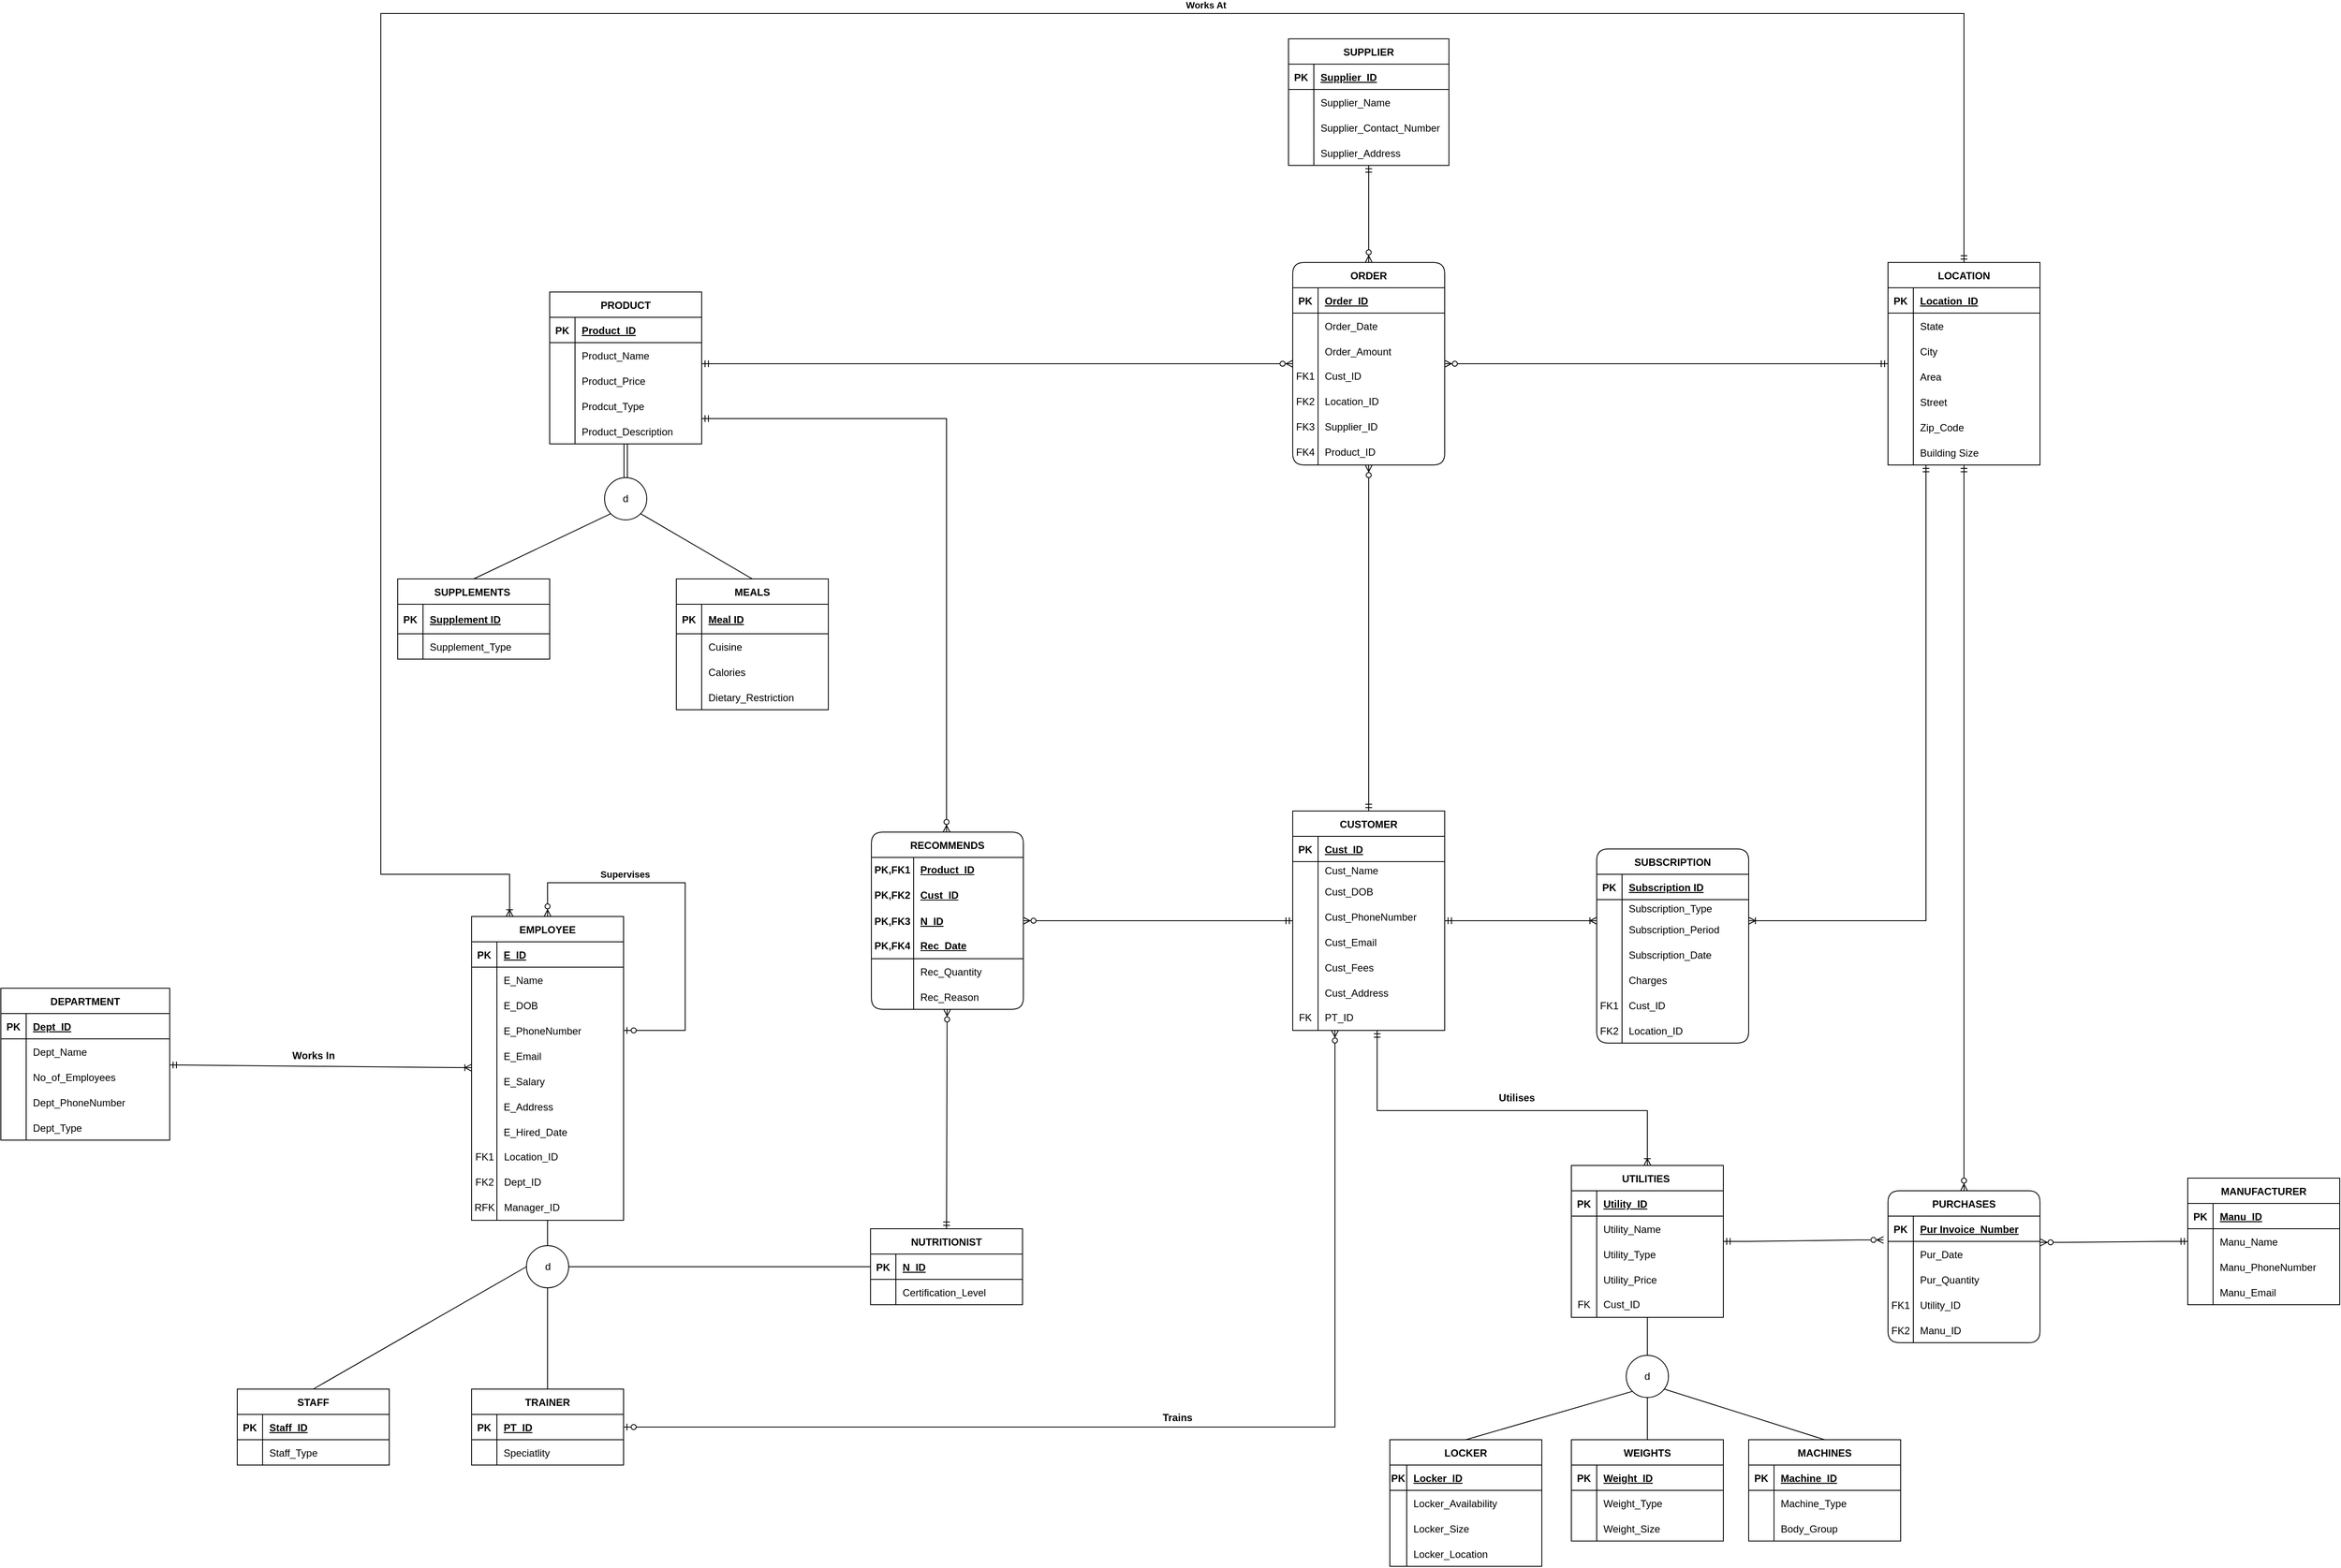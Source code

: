 <mxfile version="21.0.2" type="google"><diagram name="Page-1" id="Y8G_06S0W7rVuZv358rT"><mxGraphModel grid="1" page="1" gridSize="10" guides="1" tooltips="1" connect="1" arrows="1" fold="1" pageScale="1" pageWidth="850" pageHeight="1400" math="0" shadow="0"><root><mxCell id="0"/><mxCell id="1" parent="0"/><mxCell id="zH4RldtsOaLTAl9jJQyt-211" style="rounded=0;orthogonalLoop=1;jettySize=auto;html=1;startArrow=ERmandOne;startFill=0;endArrow=ERzeroToMany;endFill=0;" edge="1" parent="1" source="i-c71is9VAcpGODFn8bB-1" target="zH4RldtsOaLTAl9jJQyt-195"><mxGeometry relative="1" as="geometry"/></mxCell><mxCell id="i-c71is9VAcpGODFn8bB-1" value="CUSTOMER" style="shape=table;startSize=30;container=1;collapsible=1;childLayout=tableLayout;fixedRows=1;rowLines=0;fontStyle=1;align=center;resizeLast=1;" vertex="1" parent="1"><mxGeometry x="-540" y="-1195" width="180" height="260" as="geometry"/></mxCell><mxCell id="i-c71is9VAcpGODFn8bB-2" value="" style="shape=tableRow;horizontal=0;startSize=0;swimlaneHead=0;swimlaneBody=0;fillColor=none;collapsible=0;dropTarget=0;points=[[0,0.5],[1,0.5]];portConstraint=eastwest;top=0;left=0;right=0;bottom=1;" vertex="1" parent="i-c71is9VAcpGODFn8bB-1"><mxGeometry y="30" width="180" height="30" as="geometry"/></mxCell><mxCell id="i-c71is9VAcpGODFn8bB-3" value="PK" style="shape=partialRectangle;connectable=0;fillColor=none;top=0;left=0;bottom=0;right=0;fontStyle=1;overflow=hidden;" vertex="1" parent="i-c71is9VAcpGODFn8bB-2"><mxGeometry width="30" height="30" as="geometry"><mxRectangle width="30" height="30" as="alternateBounds"/></mxGeometry></mxCell><mxCell id="i-c71is9VAcpGODFn8bB-4" value="Cust_ID" style="shape=partialRectangle;connectable=0;fillColor=none;top=0;left=0;bottom=0;right=0;align=left;spacingLeft=6;fontStyle=5;overflow=hidden;" vertex="1" parent="i-c71is9VAcpGODFn8bB-2"><mxGeometry x="30" width="150" height="30" as="geometry"><mxRectangle width="150" height="30" as="alternateBounds"/></mxGeometry></mxCell><mxCell id="i-c71is9VAcpGODFn8bB-5" value="" style="shape=tableRow;horizontal=0;startSize=0;swimlaneHead=0;swimlaneBody=0;fillColor=none;collapsible=0;dropTarget=0;points=[[0,0.5],[1,0.5]];portConstraint=eastwest;top=0;left=0;right=0;bottom=0;" vertex="1" parent="i-c71is9VAcpGODFn8bB-1"><mxGeometry y="60" width="180" height="20" as="geometry"/></mxCell><mxCell id="i-c71is9VAcpGODFn8bB-6" value="" style="shape=partialRectangle;connectable=0;fillColor=none;top=0;left=0;bottom=0;right=0;editable=1;overflow=hidden;" vertex="1" parent="i-c71is9VAcpGODFn8bB-5"><mxGeometry width="30" height="20" as="geometry"><mxRectangle width="30" height="20" as="alternateBounds"/></mxGeometry></mxCell><mxCell id="i-c71is9VAcpGODFn8bB-7" value="Cust_Name" style="shape=partialRectangle;connectable=0;fillColor=none;top=0;left=0;bottom=0;right=0;align=left;spacingLeft=6;overflow=hidden;" vertex="1" parent="i-c71is9VAcpGODFn8bB-5"><mxGeometry x="30" width="150" height="20" as="geometry"><mxRectangle width="150" height="20" as="alternateBounds"/></mxGeometry></mxCell><mxCell id="i-c71is9VAcpGODFn8bB-8" value="" style="shape=tableRow;horizontal=0;startSize=0;swimlaneHead=0;swimlaneBody=0;fillColor=none;collapsible=0;dropTarget=0;points=[[0,0.5],[1,0.5]];portConstraint=eastwest;top=0;left=0;right=0;bottom=0;" vertex="1" parent="i-c71is9VAcpGODFn8bB-1"><mxGeometry y="80" width="180" height="30" as="geometry"/></mxCell><mxCell id="i-c71is9VAcpGODFn8bB-9" value="" style="shape=partialRectangle;connectable=0;fillColor=none;top=0;left=0;bottom=0;right=0;editable=1;overflow=hidden;" vertex="1" parent="i-c71is9VAcpGODFn8bB-8"><mxGeometry width="30" height="30" as="geometry"><mxRectangle width="30" height="30" as="alternateBounds"/></mxGeometry></mxCell><mxCell id="i-c71is9VAcpGODFn8bB-10" value="Cust_DOB" style="shape=partialRectangle;connectable=0;fillColor=none;top=0;left=0;bottom=0;right=0;align=left;spacingLeft=6;overflow=hidden;" vertex="1" parent="i-c71is9VAcpGODFn8bB-8"><mxGeometry x="30" width="150" height="30" as="geometry"><mxRectangle width="150" height="30" as="alternateBounds"/></mxGeometry></mxCell><mxCell id="i-c71is9VAcpGODFn8bB-11" value="" style="shape=tableRow;horizontal=0;startSize=0;swimlaneHead=0;swimlaneBody=0;fillColor=none;collapsible=0;dropTarget=0;points=[[0,0.5],[1,0.5]];portConstraint=eastwest;top=0;left=0;right=0;bottom=0;" vertex="1" parent="i-c71is9VAcpGODFn8bB-1"><mxGeometry y="110" width="180" height="30" as="geometry"/></mxCell><mxCell id="i-c71is9VAcpGODFn8bB-12" value="" style="shape=partialRectangle;connectable=0;fillColor=none;top=0;left=0;bottom=0;right=0;editable=1;overflow=hidden;" vertex="1" parent="i-c71is9VAcpGODFn8bB-11"><mxGeometry width="30" height="30" as="geometry"><mxRectangle width="30" height="30" as="alternateBounds"/></mxGeometry></mxCell><mxCell id="i-c71is9VAcpGODFn8bB-13" value="Cust_PhoneNumber" style="shape=partialRectangle;connectable=0;fillColor=none;top=0;left=0;bottom=0;right=0;align=left;spacingLeft=6;overflow=hidden;" vertex="1" parent="i-c71is9VAcpGODFn8bB-11"><mxGeometry x="30" width="150" height="30" as="geometry"><mxRectangle width="150" height="30" as="alternateBounds"/></mxGeometry></mxCell><mxCell id="i-c71is9VAcpGODFn8bB-23" value="" style="shape=tableRow;horizontal=0;startSize=0;swimlaneHead=0;swimlaneBody=0;fillColor=none;collapsible=0;dropTarget=0;points=[[0,0.5],[1,0.5]];portConstraint=eastwest;top=0;left=0;right=0;bottom=0;" vertex="1" parent="i-c71is9VAcpGODFn8bB-1"><mxGeometry y="140" width="180" height="30" as="geometry"/></mxCell><mxCell id="i-c71is9VAcpGODFn8bB-24" value="" style="shape=partialRectangle;connectable=0;fillColor=none;top=0;left=0;bottom=0;right=0;editable=1;overflow=hidden;" vertex="1" parent="i-c71is9VAcpGODFn8bB-23"><mxGeometry width="30" height="30" as="geometry"><mxRectangle width="30" height="30" as="alternateBounds"/></mxGeometry></mxCell><mxCell id="i-c71is9VAcpGODFn8bB-25" value="Cust_Email" style="shape=partialRectangle;connectable=0;fillColor=none;top=0;left=0;bottom=0;right=0;align=left;spacingLeft=6;overflow=hidden;" vertex="1" parent="i-c71is9VAcpGODFn8bB-23"><mxGeometry x="30" width="150" height="30" as="geometry"><mxRectangle width="150" height="30" as="alternateBounds"/></mxGeometry></mxCell><mxCell id="i-c71is9VAcpGODFn8bB-26" value="" style="shape=tableRow;horizontal=0;startSize=0;swimlaneHead=0;swimlaneBody=0;fillColor=none;collapsible=0;dropTarget=0;points=[[0,0.5],[1,0.5]];portConstraint=eastwest;top=0;left=0;right=0;bottom=0;" vertex="1" parent="i-c71is9VAcpGODFn8bB-1"><mxGeometry y="170" width="180" height="30" as="geometry"/></mxCell><mxCell id="i-c71is9VAcpGODFn8bB-27" value="" style="shape=partialRectangle;connectable=0;fillColor=none;top=0;left=0;bottom=0;right=0;editable=1;overflow=hidden;" vertex="1" parent="i-c71is9VAcpGODFn8bB-26"><mxGeometry width="30" height="30" as="geometry"><mxRectangle width="30" height="30" as="alternateBounds"/></mxGeometry></mxCell><mxCell id="i-c71is9VAcpGODFn8bB-28" value="Cust_Fees" style="shape=partialRectangle;connectable=0;fillColor=none;top=0;left=0;bottom=0;right=0;align=left;spacingLeft=6;overflow=hidden;" vertex="1" parent="i-c71is9VAcpGODFn8bB-26"><mxGeometry x="30" width="150" height="30" as="geometry"><mxRectangle width="150" height="30" as="alternateBounds"/></mxGeometry></mxCell><mxCell id="i-c71is9VAcpGODFn8bB-29" value="" style="shape=tableRow;horizontal=0;startSize=0;swimlaneHead=0;swimlaneBody=0;fillColor=none;collapsible=0;dropTarget=0;points=[[0,0.5],[1,0.5]];portConstraint=eastwest;top=0;left=0;right=0;bottom=0;" vertex="1" parent="i-c71is9VAcpGODFn8bB-1"><mxGeometry y="200" width="180" height="30" as="geometry"/></mxCell><mxCell id="i-c71is9VAcpGODFn8bB-30" value="" style="shape=partialRectangle;connectable=0;fillColor=none;top=0;left=0;bottom=0;right=0;editable=1;overflow=hidden;" vertex="1" parent="i-c71is9VAcpGODFn8bB-29"><mxGeometry width="30" height="30" as="geometry"><mxRectangle width="30" height="30" as="alternateBounds"/></mxGeometry></mxCell><mxCell id="i-c71is9VAcpGODFn8bB-31" value="Cust_Address" style="shape=partialRectangle;connectable=0;fillColor=none;top=0;left=0;bottom=0;right=0;align=left;spacingLeft=6;overflow=hidden;" vertex="1" parent="i-c71is9VAcpGODFn8bB-29"><mxGeometry x="30" width="150" height="30" as="geometry"><mxRectangle width="150" height="30" as="alternateBounds"/></mxGeometry></mxCell><mxCell id="PWbWtjhsJ73ZNbN8g3XG-30" value="" style="shape=tableRow;horizontal=0;startSize=0;swimlaneHead=0;swimlaneBody=0;fillColor=none;collapsible=0;dropTarget=0;points=[[0,0.5],[1,0.5]];portConstraint=eastwest;top=0;left=0;right=0;bottom=0;" vertex="1" parent="i-c71is9VAcpGODFn8bB-1"><mxGeometry y="230" width="180" height="30" as="geometry"/></mxCell><mxCell id="PWbWtjhsJ73ZNbN8g3XG-31" value="FK" style="shape=partialRectangle;connectable=0;fillColor=none;top=0;left=0;bottom=0;right=0;fontStyle=0;overflow=hidden;whiteSpace=wrap;html=1;" vertex="1" parent="PWbWtjhsJ73ZNbN8g3XG-30"><mxGeometry width="30" height="30" as="geometry"><mxRectangle width="30" height="30" as="alternateBounds"/></mxGeometry></mxCell><mxCell id="PWbWtjhsJ73ZNbN8g3XG-32" value="PT_ID" style="shape=partialRectangle;connectable=0;fillColor=none;top=0;left=0;bottom=0;right=0;align=left;spacingLeft=6;fontStyle=0;overflow=hidden;whiteSpace=wrap;html=1;" vertex="1" parent="PWbWtjhsJ73ZNbN8g3XG-30"><mxGeometry x="30" width="150" height="30" as="geometry"><mxRectangle width="150" height="30" as="alternateBounds"/></mxGeometry></mxCell><mxCell id="i-c71is9VAcpGODFn8bB-64" value="TRAINER" style="shape=table;startSize=30;container=1;collapsible=1;childLayout=tableLayout;fixedRows=1;rowLines=0;fontStyle=1;align=center;resizeLast=1;" vertex="1" parent="1"><mxGeometry x="-1512.5" y="-510" width="180" height="90" as="geometry"/></mxCell><mxCell id="i-c71is9VAcpGODFn8bB-65" value="" style="shape=tableRow;horizontal=0;startSize=0;swimlaneHead=0;swimlaneBody=0;fillColor=none;collapsible=0;dropTarget=0;points=[[0,0.5],[1,0.5]];portConstraint=eastwest;top=0;left=0;right=0;bottom=1;" vertex="1" parent="i-c71is9VAcpGODFn8bB-64"><mxGeometry y="30" width="180" height="30" as="geometry"/></mxCell><mxCell id="i-c71is9VAcpGODFn8bB-66" value="PK" style="shape=partialRectangle;connectable=0;fillColor=none;top=0;left=0;bottom=0;right=0;fontStyle=1;overflow=hidden;" vertex="1" parent="i-c71is9VAcpGODFn8bB-65"><mxGeometry width="30" height="30" as="geometry"><mxRectangle width="30" height="30" as="alternateBounds"/></mxGeometry></mxCell><mxCell id="i-c71is9VAcpGODFn8bB-67" value="PT_ID" style="shape=partialRectangle;connectable=0;fillColor=none;top=0;left=0;bottom=0;right=0;align=left;spacingLeft=6;fontStyle=5;overflow=hidden;" vertex="1" parent="i-c71is9VAcpGODFn8bB-65"><mxGeometry x="30" width="150" height="30" as="geometry"><mxRectangle width="150" height="30" as="alternateBounds"/></mxGeometry></mxCell><mxCell id="i-c71is9VAcpGODFn8bB-68" value="" style="shape=tableRow;horizontal=0;startSize=0;swimlaneHead=0;swimlaneBody=0;fillColor=none;collapsible=0;dropTarget=0;points=[[0,0.5],[1,0.5]];portConstraint=eastwest;top=0;left=0;right=0;bottom=0;" vertex="1" parent="i-c71is9VAcpGODFn8bB-64"><mxGeometry y="60" width="180" height="30" as="geometry"/></mxCell><mxCell id="i-c71is9VAcpGODFn8bB-69" value="" style="shape=partialRectangle;connectable=0;fillColor=none;top=0;left=0;bottom=0;right=0;editable=1;overflow=hidden;" vertex="1" parent="i-c71is9VAcpGODFn8bB-68"><mxGeometry width="30" height="30" as="geometry"><mxRectangle width="30" height="30" as="alternateBounds"/></mxGeometry></mxCell><mxCell id="i-c71is9VAcpGODFn8bB-70" value="Speciatlity" style="shape=partialRectangle;connectable=0;fillColor=none;top=0;left=0;bottom=0;right=0;align=left;spacingLeft=6;overflow=hidden;" vertex="1" parent="i-c71is9VAcpGODFn8bB-68"><mxGeometry x="30" width="150" height="30" as="geometry"><mxRectangle width="150" height="30" as="alternateBounds"/></mxGeometry></mxCell><mxCell id="i-c71is9VAcpGODFn8bB-99" value="STAFF" style="shape=table;startSize=30;container=1;collapsible=1;childLayout=tableLayout;fixedRows=1;rowLines=0;fontStyle=1;align=center;resizeLast=1;" vertex="1" parent="1"><mxGeometry x="-1790" y="-510" width="180" height="90" as="geometry"/></mxCell><mxCell id="i-c71is9VAcpGODFn8bB-100" value="" style="shape=tableRow;horizontal=0;startSize=0;swimlaneHead=0;swimlaneBody=0;fillColor=none;collapsible=0;dropTarget=0;points=[[0,0.5],[1,0.5]];portConstraint=eastwest;top=0;left=0;right=0;bottom=1;" vertex="1" parent="i-c71is9VAcpGODFn8bB-99"><mxGeometry y="30" width="180" height="30" as="geometry"/></mxCell><mxCell id="i-c71is9VAcpGODFn8bB-101" value="PK" style="shape=partialRectangle;connectable=0;fillColor=none;top=0;left=0;bottom=0;right=0;fontStyle=1;overflow=hidden;" vertex="1" parent="i-c71is9VAcpGODFn8bB-100"><mxGeometry width="30" height="30" as="geometry"><mxRectangle width="30" height="30" as="alternateBounds"/></mxGeometry></mxCell><mxCell id="i-c71is9VAcpGODFn8bB-102" value="Staff_ID" style="shape=partialRectangle;connectable=0;fillColor=none;top=0;left=0;bottom=0;right=0;align=left;spacingLeft=6;fontStyle=5;overflow=hidden;" vertex="1" parent="i-c71is9VAcpGODFn8bB-100"><mxGeometry x="30" width="150" height="30" as="geometry"><mxRectangle width="150" height="30" as="alternateBounds"/></mxGeometry></mxCell><mxCell id="zH4RldtsOaLTAl9jJQyt-108" value="" style="shape=tableRow;horizontal=0;startSize=0;swimlaneHead=0;swimlaneBody=0;fillColor=none;collapsible=0;dropTarget=0;points=[[0,0.5],[1,0.5]];portConstraint=eastwest;top=0;left=0;right=0;bottom=0;" vertex="1" parent="i-c71is9VAcpGODFn8bB-99"><mxGeometry y="60" width="180" height="30" as="geometry"/></mxCell><mxCell id="zH4RldtsOaLTAl9jJQyt-109" value="" style="shape=partialRectangle;connectable=0;fillColor=none;top=0;left=0;bottom=0;right=0;editable=1;overflow=hidden;" vertex="1" parent="zH4RldtsOaLTAl9jJQyt-108"><mxGeometry width="30" height="30" as="geometry"><mxRectangle width="30" height="30" as="alternateBounds"/></mxGeometry></mxCell><mxCell id="zH4RldtsOaLTAl9jJQyt-110" value="Staff_Type" style="shape=partialRectangle;connectable=0;fillColor=none;top=0;left=0;bottom=0;right=0;align=left;spacingLeft=6;overflow=hidden;" vertex="1" parent="zH4RldtsOaLTAl9jJQyt-108"><mxGeometry x="30" width="150" height="30" as="geometry"><mxRectangle width="150" height="30" as="alternateBounds"/></mxGeometry></mxCell><mxCell id="zH4RldtsOaLTAl9jJQyt-212" style="rounded=0;orthogonalLoop=1;jettySize=auto;html=1;exitX=0.5;exitY=0;exitDx=0;exitDy=0;startArrow=ERmandOne;startFill=0;endArrow=ERzeroToMany;endFill=0;" edge="1" parent="1" source="i-c71is9VAcpGODFn8bB-150" target="zH4RldtsOaLTAl9jJQyt-195"><mxGeometry relative="1" as="geometry"/></mxCell><mxCell id="i-c71is9VAcpGODFn8bB-150" value="NUTRITIONIST" style="shape=table;startSize=30;container=1;collapsible=1;childLayout=tableLayout;fixedRows=1;rowLines=0;fontStyle=1;align=center;resizeLast=1;" vertex="1" parent="1"><mxGeometry x="-1040" y="-700" width="180" height="90" as="geometry"/></mxCell><mxCell id="i-c71is9VAcpGODFn8bB-151" value="" style="shape=tableRow;horizontal=0;startSize=0;swimlaneHead=0;swimlaneBody=0;fillColor=none;collapsible=0;dropTarget=0;points=[[0,0.5],[1,0.5]];portConstraint=eastwest;top=0;left=0;right=0;bottom=1;" vertex="1" parent="i-c71is9VAcpGODFn8bB-150"><mxGeometry y="30" width="180" height="30" as="geometry"/></mxCell><mxCell id="i-c71is9VAcpGODFn8bB-152" value="PK" style="shape=partialRectangle;connectable=0;fillColor=none;top=0;left=0;bottom=0;right=0;fontStyle=1;overflow=hidden;" vertex="1" parent="i-c71is9VAcpGODFn8bB-151"><mxGeometry width="30" height="30" as="geometry"><mxRectangle width="30" height="30" as="alternateBounds"/></mxGeometry></mxCell><mxCell id="i-c71is9VAcpGODFn8bB-153" value="N_ID" style="shape=partialRectangle;connectable=0;fillColor=none;top=0;left=0;bottom=0;right=0;align=left;spacingLeft=6;fontStyle=5;overflow=hidden;" vertex="1" parent="i-c71is9VAcpGODFn8bB-151"><mxGeometry x="30" width="150" height="30" as="geometry"><mxRectangle width="150" height="30" as="alternateBounds"/></mxGeometry></mxCell><mxCell id="i-c71is9VAcpGODFn8bB-154" value="" style="shape=tableRow;horizontal=0;startSize=0;swimlaneHead=0;swimlaneBody=0;fillColor=none;collapsible=0;dropTarget=0;points=[[0,0.5],[1,0.5]];portConstraint=eastwest;top=0;left=0;right=0;bottom=0;" vertex="1" parent="i-c71is9VAcpGODFn8bB-150"><mxGeometry y="60" width="180" height="30" as="geometry"/></mxCell><mxCell id="i-c71is9VAcpGODFn8bB-155" value="" style="shape=partialRectangle;connectable=0;fillColor=none;top=0;left=0;bottom=0;right=0;editable=1;overflow=hidden;" vertex="1" parent="i-c71is9VAcpGODFn8bB-154"><mxGeometry width="30" height="30" as="geometry"><mxRectangle width="30" height="30" as="alternateBounds"/></mxGeometry></mxCell><mxCell id="i-c71is9VAcpGODFn8bB-156" value="Certification_Level" style="shape=partialRectangle;connectable=0;fillColor=none;top=0;left=0;bottom=0;right=0;align=left;spacingLeft=6;overflow=hidden;" vertex="1" parent="i-c71is9VAcpGODFn8bB-154"><mxGeometry x="30" width="150" height="30" as="geometry"><mxRectangle width="150" height="30" as="alternateBounds"/></mxGeometry></mxCell><mxCell id="i-c71is9VAcpGODFn8bB-207" value="EMPLOYEE" style="shape=table;startSize=30;container=1;collapsible=1;childLayout=tableLayout;fixedRows=1;rowLines=0;fontStyle=1;align=center;resizeLast=1;" vertex="1" parent="1"><mxGeometry x="-1512.5" y="-1070" width="180" height="360" as="geometry"/></mxCell><mxCell id="i-c71is9VAcpGODFn8bB-208" value="" style="shape=tableRow;horizontal=0;startSize=0;swimlaneHead=0;swimlaneBody=0;fillColor=none;collapsible=0;dropTarget=0;points=[[0,0.5],[1,0.5]];portConstraint=eastwest;top=0;left=0;right=0;bottom=1;" vertex="1" parent="i-c71is9VAcpGODFn8bB-207"><mxGeometry y="30" width="180" height="30" as="geometry"/></mxCell><mxCell id="i-c71is9VAcpGODFn8bB-209" value="PK" style="shape=partialRectangle;connectable=0;fillColor=none;top=0;left=0;bottom=0;right=0;fontStyle=1;overflow=hidden;" vertex="1" parent="i-c71is9VAcpGODFn8bB-208"><mxGeometry width="30" height="30" as="geometry"><mxRectangle width="30" height="30" as="alternateBounds"/></mxGeometry></mxCell><mxCell id="i-c71is9VAcpGODFn8bB-210" value="E_ID" style="shape=partialRectangle;connectable=0;fillColor=none;top=0;left=0;bottom=0;right=0;align=left;spacingLeft=6;fontStyle=5;overflow=hidden;" vertex="1" parent="i-c71is9VAcpGODFn8bB-208"><mxGeometry x="30" width="150" height="30" as="geometry"><mxRectangle width="150" height="30" as="alternateBounds"/></mxGeometry></mxCell><mxCell id="i-c71is9VAcpGODFn8bB-211" value="" style="shape=tableRow;horizontal=0;startSize=0;swimlaneHead=0;swimlaneBody=0;fillColor=none;collapsible=0;dropTarget=0;points=[[0,0.5],[1,0.5]];portConstraint=eastwest;top=0;left=0;right=0;bottom=0;" vertex="1" parent="i-c71is9VAcpGODFn8bB-207"><mxGeometry y="60" width="180" height="30" as="geometry"/></mxCell><mxCell id="i-c71is9VAcpGODFn8bB-212" value="" style="shape=partialRectangle;connectable=0;fillColor=none;top=0;left=0;bottom=0;right=0;editable=1;overflow=hidden;" vertex="1" parent="i-c71is9VAcpGODFn8bB-211"><mxGeometry width="30" height="30" as="geometry"><mxRectangle width="30" height="30" as="alternateBounds"/></mxGeometry></mxCell><mxCell id="i-c71is9VAcpGODFn8bB-213" value="E_Name" style="shape=partialRectangle;connectable=0;fillColor=none;top=0;left=0;bottom=0;right=0;align=left;spacingLeft=6;overflow=hidden;" vertex="1" parent="i-c71is9VAcpGODFn8bB-211"><mxGeometry x="30" width="150" height="30" as="geometry"><mxRectangle width="150" height="30" as="alternateBounds"/></mxGeometry></mxCell><mxCell id="i-c71is9VAcpGODFn8bB-214" value="" style="shape=tableRow;horizontal=0;startSize=0;swimlaneHead=0;swimlaneBody=0;fillColor=none;collapsible=0;dropTarget=0;points=[[0,0.5],[1,0.5]];portConstraint=eastwest;top=0;left=0;right=0;bottom=0;" vertex="1" parent="i-c71is9VAcpGODFn8bB-207"><mxGeometry y="90" width="180" height="30" as="geometry"/></mxCell><mxCell id="i-c71is9VAcpGODFn8bB-215" value="" style="shape=partialRectangle;connectable=0;fillColor=none;top=0;left=0;bottom=0;right=0;editable=1;overflow=hidden;" vertex="1" parent="i-c71is9VAcpGODFn8bB-214"><mxGeometry width="30" height="30" as="geometry"><mxRectangle width="30" height="30" as="alternateBounds"/></mxGeometry></mxCell><mxCell id="i-c71is9VAcpGODFn8bB-216" value="E_DOB" style="shape=partialRectangle;connectable=0;fillColor=none;top=0;left=0;bottom=0;right=0;align=left;spacingLeft=6;overflow=hidden;" vertex="1" parent="i-c71is9VAcpGODFn8bB-214"><mxGeometry x="30" width="150" height="30" as="geometry"><mxRectangle width="150" height="30" as="alternateBounds"/></mxGeometry></mxCell><mxCell id="i-c71is9VAcpGODFn8bB-217" value="" style="shape=tableRow;horizontal=0;startSize=0;swimlaneHead=0;swimlaneBody=0;fillColor=none;collapsible=0;dropTarget=0;points=[[0,0.5],[1,0.5]];portConstraint=eastwest;top=0;left=0;right=0;bottom=0;" vertex="1" parent="i-c71is9VAcpGODFn8bB-207"><mxGeometry y="120" width="180" height="30" as="geometry"/></mxCell><mxCell id="i-c71is9VAcpGODFn8bB-218" value="" style="shape=partialRectangle;connectable=0;fillColor=none;top=0;left=0;bottom=0;right=0;editable=1;overflow=hidden;" vertex="1" parent="i-c71is9VAcpGODFn8bB-217"><mxGeometry width="30" height="30" as="geometry"><mxRectangle width="30" height="30" as="alternateBounds"/></mxGeometry></mxCell><mxCell id="i-c71is9VAcpGODFn8bB-219" value="E_PhoneNumber" style="shape=partialRectangle;connectable=0;fillColor=none;top=0;left=0;bottom=0;right=0;align=left;spacingLeft=6;overflow=hidden;" vertex="1" parent="i-c71is9VAcpGODFn8bB-217"><mxGeometry x="30" width="150" height="30" as="geometry"><mxRectangle width="150" height="30" as="alternateBounds"/></mxGeometry></mxCell><mxCell id="i-c71is9VAcpGODFn8bB-220" value="" style="shape=tableRow;horizontal=0;startSize=0;swimlaneHead=0;swimlaneBody=0;fillColor=none;collapsible=0;dropTarget=0;points=[[0,0.5],[1,0.5]];portConstraint=eastwest;top=0;left=0;right=0;bottom=0;" vertex="1" parent="i-c71is9VAcpGODFn8bB-207"><mxGeometry y="150" width="180" height="30" as="geometry"/></mxCell><mxCell id="i-c71is9VAcpGODFn8bB-221" value="" style="shape=partialRectangle;connectable=0;fillColor=none;top=0;left=0;bottom=0;right=0;editable=1;overflow=hidden;" vertex="1" parent="i-c71is9VAcpGODFn8bB-220"><mxGeometry width="30" height="30" as="geometry"><mxRectangle width="30" height="30" as="alternateBounds"/></mxGeometry></mxCell><mxCell id="i-c71is9VAcpGODFn8bB-222" value="E_Email" style="shape=partialRectangle;connectable=0;fillColor=none;top=0;left=0;bottom=0;right=0;align=left;spacingLeft=6;overflow=hidden;" vertex="1" parent="i-c71is9VAcpGODFn8bB-220"><mxGeometry x="30" width="150" height="30" as="geometry"><mxRectangle width="150" height="30" as="alternateBounds"/></mxGeometry></mxCell><mxCell id="i-c71is9VAcpGODFn8bB-223" value="" style="shape=tableRow;horizontal=0;startSize=0;swimlaneHead=0;swimlaneBody=0;fillColor=none;collapsible=0;dropTarget=0;points=[[0,0.5],[1,0.5]];portConstraint=eastwest;top=0;left=0;right=0;bottom=0;" vertex="1" parent="i-c71is9VAcpGODFn8bB-207"><mxGeometry y="180" width="180" height="30" as="geometry"/></mxCell><mxCell id="i-c71is9VAcpGODFn8bB-224" value="" style="shape=partialRectangle;connectable=0;fillColor=none;top=0;left=0;bottom=0;right=0;editable=1;overflow=hidden;" vertex="1" parent="i-c71is9VAcpGODFn8bB-223"><mxGeometry width="30" height="30" as="geometry"><mxRectangle width="30" height="30" as="alternateBounds"/></mxGeometry></mxCell><mxCell id="i-c71is9VAcpGODFn8bB-225" value="E_Salary" style="shape=partialRectangle;connectable=0;fillColor=none;top=0;left=0;bottom=0;right=0;align=left;spacingLeft=6;overflow=hidden;" vertex="1" parent="i-c71is9VAcpGODFn8bB-223"><mxGeometry x="30" width="150" height="30" as="geometry"><mxRectangle width="150" height="30" as="alternateBounds"/></mxGeometry></mxCell><mxCell id="i-c71is9VAcpGODFn8bB-226" value="" style="shape=tableRow;horizontal=0;startSize=0;swimlaneHead=0;swimlaneBody=0;fillColor=none;collapsible=0;dropTarget=0;points=[[0,0.5],[1,0.5]];portConstraint=eastwest;top=0;left=0;right=0;bottom=0;" vertex="1" parent="i-c71is9VAcpGODFn8bB-207"><mxGeometry y="210" width="180" height="30" as="geometry"/></mxCell><mxCell id="i-c71is9VAcpGODFn8bB-227" value="" style="shape=partialRectangle;connectable=0;fillColor=none;top=0;left=0;bottom=0;right=0;editable=1;overflow=hidden;" vertex="1" parent="i-c71is9VAcpGODFn8bB-226"><mxGeometry width="30" height="30" as="geometry"><mxRectangle width="30" height="30" as="alternateBounds"/></mxGeometry></mxCell><mxCell id="i-c71is9VAcpGODFn8bB-228" value="E_Address" style="shape=partialRectangle;connectable=0;fillColor=none;top=0;left=0;bottom=0;right=0;align=left;spacingLeft=6;overflow=hidden;" vertex="1" parent="i-c71is9VAcpGODFn8bB-226"><mxGeometry x="30" width="150" height="30" as="geometry"><mxRectangle width="150" height="30" as="alternateBounds"/></mxGeometry></mxCell><mxCell id="zH4RldtsOaLTAl9jJQyt-112" value="" style="shape=tableRow;horizontal=0;startSize=0;swimlaneHead=0;swimlaneBody=0;fillColor=none;collapsible=0;dropTarget=0;points=[[0,0.5],[1,0.5]];portConstraint=eastwest;top=0;left=0;right=0;bottom=0;" vertex="1" parent="i-c71is9VAcpGODFn8bB-207"><mxGeometry y="240" width="180" height="30" as="geometry"/></mxCell><mxCell id="zH4RldtsOaLTAl9jJQyt-113" value="" style="shape=partialRectangle;connectable=0;fillColor=none;top=0;left=0;bottom=0;right=0;editable=1;overflow=hidden;" vertex="1" parent="zH4RldtsOaLTAl9jJQyt-112"><mxGeometry width="30" height="30" as="geometry"><mxRectangle width="30" height="30" as="alternateBounds"/></mxGeometry></mxCell><mxCell id="zH4RldtsOaLTAl9jJQyt-114" value="E_Hired_Date" style="shape=partialRectangle;connectable=0;fillColor=none;top=0;left=0;bottom=0;right=0;align=left;spacingLeft=6;overflow=hidden;" vertex="1" parent="zH4RldtsOaLTAl9jJQyt-112"><mxGeometry x="30" width="150" height="30" as="geometry"><mxRectangle width="150" height="30" as="alternateBounds"/></mxGeometry></mxCell><mxCell id="QU_eDG-8ZcCW9HGDHkwa-6" value="" style="fontSize=12;html=1;endArrow=ERzeroToMany;startArrow=ERzeroToOne;rounded=0;entryX=0.5;entryY=0;entryDx=0;entryDy=0;exitX=1;exitY=0.5;exitDx=0;exitDy=0;edgeStyle=orthogonalEdgeStyle;startFill=0;endFill=0;" edge="1" parent="i-c71is9VAcpGODFn8bB-207" source="i-c71is9VAcpGODFn8bB-217" target="i-c71is9VAcpGODFn8bB-207"><mxGeometry width="100" height="100" relative="1" as="geometry"><mxPoint x="-88.75" y="-150" as="sourcePoint"/><mxPoint x="268.75" y="-150" as="targetPoint"/><Array as="points"><mxPoint x="253" y="135"/><mxPoint x="253" y="-40"/><mxPoint x="90" y="-40"/></Array></mxGeometry></mxCell><mxCell id="QU_eDG-8ZcCW9HGDHkwa-7" value="&lt;b&gt;Supervises&lt;/b&gt;" style="edgeLabel;html=1;align=center;verticalAlign=middle;resizable=0;points=[];" vertex="1" connectable="0" parent="QU_eDG-8ZcCW9HGDHkwa-6"><mxGeometry x="0.407" relative="1" as="geometry"><mxPoint x="-2" y="-10" as="offset"/></mxGeometry></mxCell><mxCell id="PWbWtjhsJ73ZNbN8g3XG-33" value="" style="shape=tableRow;horizontal=0;startSize=0;swimlaneHead=0;swimlaneBody=0;fillColor=none;collapsible=0;dropTarget=0;points=[[0,0.5],[1,0.5]];portConstraint=eastwest;top=0;left=0;right=0;bottom=0;" vertex="1" parent="i-c71is9VAcpGODFn8bB-207"><mxGeometry y="270" width="180" height="30" as="geometry"/></mxCell><mxCell id="PWbWtjhsJ73ZNbN8g3XG-34" value="FK1" style="shape=partialRectangle;connectable=0;fillColor=none;top=0;left=0;bottom=0;right=0;fontStyle=0;overflow=hidden;whiteSpace=wrap;html=1;" vertex="1" parent="PWbWtjhsJ73ZNbN8g3XG-33"><mxGeometry width="30" height="30" as="geometry"><mxRectangle width="30" height="30" as="alternateBounds"/></mxGeometry></mxCell><mxCell id="PWbWtjhsJ73ZNbN8g3XG-35" value="Location_ID" style="shape=partialRectangle;connectable=0;fillColor=none;top=0;left=0;bottom=0;right=0;align=left;spacingLeft=6;fontStyle=0;overflow=hidden;whiteSpace=wrap;html=1;" vertex="1" parent="PWbWtjhsJ73ZNbN8g3XG-33"><mxGeometry x="30" width="150" height="30" as="geometry"><mxRectangle width="150" height="30" as="alternateBounds"/></mxGeometry></mxCell><mxCell id="FqC3pVi_ZSX508RvEraG-28" value="" style="shape=tableRow;horizontal=0;startSize=0;swimlaneHead=0;swimlaneBody=0;fillColor=none;collapsible=0;dropTarget=0;points=[[0,0.5],[1,0.5]];portConstraint=eastwest;top=0;left=0;right=0;bottom=0;" vertex="1" parent="i-c71is9VAcpGODFn8bB-207"><mxGeometry y="300" width="180" height="30" as="geometry"/></mxCell><mxCell id="FqC3pVi_ZSX508RvEraG-29" value="FK2" style="shape=partialRectangle;connectable=0;fillColor=none;top=0;left=0;bottom=0;right=0;fontStyle=0;overflow=hidden;whiteSpace=wrap;html=1;" vertex="1" parent="FqC3pVi_ZSX508RvEraG-28"><mxGeometry width="30" height="30" as="geometry"><mxRectangle width="30" height="30" as="alternateBounds"/></mxGeometry></mxCell><mxCell id="FqC3pVi_ZSX508RvEraG-30" value="Dept_ID" style="shape=partialRectangle;connectable=0;fillColor=none;top=0;left=0;bottom=0;right=0;align=left;spacingLeft=6;fontStyle=0;overflow=hidden;whiteSpace=wrap;html=1;" vertex="1" parent="FqC3pVi_ZSX508RvEraG-28"><mxGeometry x="30" width="150" height="30" as="geometry"><mxRectangle width="150" height="30" as="alternateBounds"/></mxGeometry></mxCell><mxCell id="FqC3pVi_ZSX508RvEraG-25" value="" style="shape=tableRow;horizontal=0;startSize=0;swimlaneHead=0;swimlaneBody=0;fillColor=none;collapsible=0;dropTarget=0;points=[[0,0.5],[1,0.5]];portConstraint=eastwest;top=0;left=0;right=0;bottom=0;" vertex="1" parent="i-c71is9VAcpGODFn8bB-207"><mxGeometry y="330" width="180" height="30" as="geometry"/></mxCell><mxCell id="FqC3pVi_ZSX508RvEraG-26" value="RFK" style="shape=partialRectangle;connectable=0;fillColor=none;top=0;left=0;bottom=0;right=0;fontStyle=0;overflow=hidden;whiteSpace=wrap;html=1;" vertex="1" parent="FqC3pVi_ZSX508RvEraG-25"><mxGeometry width="30" height="30" as="geometry"><mxRectangle width="30" height="30" as="alternateBounds"/></mxGeometry></mxCell><mxCell id="FqC3pVi_ZSX508RvEraG-27" value="Manager_ID" style="shape=partialRectangle;connectable=0;fillColor=none;top=0;left=0;bottom=0;right=0;align=left;spacingLeft=6;fontStyle=0;overflow=hidden;whiteSpace=wrap;html=1;" vertex="1" parent="FqC3pVi_ZSX508RvEraG-25"><mxGeometry x="30" width="150" height="30" as="geometry"><mxRectangle width="150" height="30" as="alternateBounds"/></mxGeometry></mxCell><mxCell id="i-c71is9VAcpGODFn8bB-229" value="DEPARTMENT" style="shape=table;startSize=30;container=1;collapsible=1;childLayout=tableLayout;fixedRows=1;rowLines=0;fontStyle=1;align=center;resizeLast=1;" vertex="1" parent="1"><mxGeometry x="-2070" y="-985" width="200" height="180" as="geometry"/></mxCell><mxCell id="i-c71is9VAcpGODFn8bB-230" value="" style="shape=tableRow;horizontal=0;startSize=0;swimlaneHead=0;swimlaneBody=0;fillColor=none;collapsible=0;dropTarget=0;points=[[0,0.5],[1,0.5]];portConstraint=eastwest;top=0;left=0;right=0;bottom=1;" vertex="1" parent="i-c71is9VAcpGODFn8bB-229"><mxGeometry y="30" width="200" height="30" as="geometry"/></mxCell><mxCell id="i-c71is9VAcpGODFn8bB-231" value="PK" style="shape=partialRectangle;connectable=0;fillColor=none;top=0;left=0;bottom=0;right=0;fontStyle=1;overflow=hidden;" vertex="1" parent="i-c71is9VAcpGODFn8bB-230"><mxGeometry width="30" height="30" as="geometry"><mxRectangle width="30" height="30" as="alternateBounds"/></mxGeometry></mxCell><mxCell id="i-c71is9VAcpGODFn8bB-232" value="Dept_ID" style="shape=partialRectangle;connectable=0;fillColor=none;top=0;left=0;bottom=0;right=0;align=left;spacingLeft=6;fontStyle=5;overflow=hidden;" vertex="1" parent="i-c71is9VAcpGODFn8bB-230"><mxGeometry x="30" width="170" height="30" as="geometry"><mxRectangle width="170" height="30" as="alternateBounds"/></mxGeometry></mxCell><mxCell id="i-c71is9VAcpGODFn8bB-251" value="" style="shape=tableRow;horizontal=0;startSize=0;swimlaneHead=0;swimlaneBody=0;fillColor=none;collapsible=0;dropTarget=0;points=[[0,0.5],[1,0.5]];portConstraint=eastwest;top=0;left=0;right=0;bottom=0;" vertex="1" parent="i-c71is9VAcpGODFn8bB-229"><mxGeometry y="60" width="200" height="30" as="geometry"/></mxCell><mxCell id="i-c71is9VAcpGODFn8bB-252" value="" style="shape=partialRectangle;connectable=0;fillColor=none;top=0;left=0;bottom=0;right=0;editable=1;overflow=hidden;" vertex="1" parent="i-c71is9VAcpGODFn8bB-251"><mxGeometry width="30" height="30" as="geometry"><mxRectangle width="30" height="30" as="alternateBounds"/></mxGeometry></mxCell><mxCell id="i-c71is9VAcpGODFn8bB-253" value="Dept_Name" style="shape=partialRectangle;connectable=0;fillColor=none;top=0;left=0;bottom=0;right=0;align=left;spacingLeft=6;overflow=hidden;" vertex="1" parent="i-c71is9VAcpGODFn8bB-251"><mxGeometry x="30" width="170" height="30" as="geometry"><mxRectangle width="170" height="30" as="alternateBounds"/></mxGeometry></mxCell><mxCell id="i-c71is9VAcpGODFn8bB-233" value="" style="shape=tableRow;horizontal=0;startSize=0;swimlaneHead=0;swimlaneBody=0;fillColor=none;collapsible=0;dropTarget=0;points=[[0,0.5],[1,0.5]];portConstraint=eastwest;top=0;left=0;right=0;bottom=0;" vertex="1" parent="i-c71is9VAcpGODFn8bB-229"><mxGeometry y="90" width="200" height="30" as="geometry"/></mxCell><mxCell id="i-c71is9VAcpGODFn8bB-234" value="" style="shape=partialRectangle;connectable=0;fillColor=none;top=0;left=0;bottom=0;right=0;editable=1;overflow=hidden;" vertex="1" parent="i-c71is9VAcpGODFn8bB-233"><mxGeometry width="30" height="30" as="geometry"><mxRectangle width="30" height="30" as="alternateBounds"/></mxGeometry></mxCell><mxCell id="i-c71is9VAcpGODFn8bB-235" value="No_of_Employees" style="shape=partialRectangle;connectable=0;fillColor=none;top=0;left=0;bottom=0;right=0;align=left;spacingLeft=6;overflow=hidden;" vertex="1" parent="i-c71is9VAcpGODFn8bB-233"><mxGeometry x="30" width="170" height="30" as="geometry"><mxRectangle width="170" height="30" as="alternateBounds"/></mxGeometry></mxCell><mxCell id="i-c71is9VAcpGODFn8bB-239" value="" style="shape=tableRow;horizontal=0;startSize=0;swimlaneHead=0;swimlaneBody=0;fillColor=none;collapsible=0;dropTarget=0;points=[[0,0.5],[1,0.5]];portConstraint=eastwest;top=0;left=0;right=0;bottom=0;" vertex="1" parent="i-c71is9VAcpGODFn8bB-229"><mxGeometry y="120" width="200" height="30" as="geometry"/></mxCell><mxCell id="i-c71is9VAcpGODFn8bB-240" value="" style="shape=partialRectangle;connectable=0;fillColor=none;top=0;left=0;bottom=0;right=0;editable=1;overflow=hidden;" vertex="1" parent="i-c71is9VAcpGODFn8bB-239"><mxGeometry width="30" height="30" as="geometry"><mxRectangle width="30" height="30" as="alternateBounds"/></mxGeometry></mxCell><mxCell id="i-c71is9VAcpGODFn8bB-241" value="Dept_PhoneNumber" style="shape=partialRectangle;connectable=0;fillColor=none;top=0;left=0;bottom=0;right=0;align=left;spacingLeft=6;overflow=hidden;" vertex="1" parent="i-c71is9VAcpGODFn8bB-239"><mxGeometry x="30" width="170" height="30" as="geometry"><mxRectangle width="170" height="30" as="alternateBounds"/></mxGeometry></mxCell><mxCell id="zH4RldtsOaLTAl9jJQyt-226" value="" style="shape=tableRow;horizontal=0;startSize=0;swimlaneHead=0;swimlaneBody=0;fillColor=none;collapsible=0;dropTarget=0;points=[[0,0.5],[1,0.5]];portConstraint=eastwest;top=0;left=0;right=0;bottom=0;rounded=1;" vertex="1" parent="i-c71is9VAcpGODFn8bB-229"><mxGeometry y="150" width="200" height="30" as="geometry"/></mxCell><mxCell id="zH4RldtsOaLTAl9jJQyt-227" value="" style="shape=partialRectangle;connectable=0;fillColor=none;top=0;left=0;bottom=0;right=0;editable=1;overflow=hidden;rounded=1;" vertex="1" parent="zH4RldtsOaLTAl9jJQyt-226"><mxGeometry width="30" height="30" as="geometry"><mxRectangle width="30" height="30" as="alternateBounds"/></mxGeometry></mxCell><mxCell id="zH4RldtsOaLTAl9jJQyt-228" value="Dept_Type" style="shape=partialRectangle;connectable=0;fillColor=none;top=0;left=0;bottom=0;right=0;align=left;spacingLeft=6;overflow=hidden;rounded=1;" vertex="1" parent="zH4RldtsOaLTAl9jJQyt-226"><mxGeometry x="30" width="170" height="30" as="geometry"><mxRectangle width="170" height="30" as="alternateBounds"/></mxGeometry></mxCell><mxCell id="i-c71is9VAcpGODFn8bB-254" value="SUPPLIER" style="shape=table;startSize=30;container=1;collapsible=1;childLayout=tableLayout;fixedRows=1;rowLines=0;fontStyle=1;align=center;resizeLast=1;" vertex="1" parent="1"><mxGeometry x="-545" y="-2110" width="190" height="150" as="geometry"/></mxCell><mxCell id="i-c71is9VAcpGODFn8bB-255" value="" style="shape=tableRow;horizontal=0;startSize=0;swimlaneHead=0;swimlaneBody=0;fillColor=none;collapsible=0;dropTarget=0;points=[[0,0.5],[1,0.5]];portConstraint=eastwest;top=0;left=0;right=0;bottom=1;" vertex="1" parent="i-c71is9VAcpGODFn8bB-254"><mxGeometry y="30" width="190" height="30" as="geometry"/></mxCell><mxCell id="i-c71is9VAcpGODFn8bB-256" value="PK" style="shape=partialRectangle;connectable=0;fillColor=none;top=0;left=0;bottom=0;right=0;fontStyle=1;overflow=hidden;" vertex="1" parent="i-c71is9VAcpGODFn8bB-255"><mxGeometry width="30" height="30" as="geometry"><mxRectangle width="30" height="30" as="alternateBounds"/></mxGeometry></mxCell><mxCell id="i-c71is9VAcpGODFn8bB-257" value="Supplier_ID" style="shape=partialRectangle;connectable=0;fillColor=none;top=0;left=0;bottom=0;right=0;align=left;spacingLeft=6;fontStyle=5;overflow=hidden;" vertex="1" parent="i-c71is9VAcpGODFn8bB-255"><mxGeometry x="30" width="160" height="30" as="geometry"><mxRectangle width="160" height="30" as="alternateBounds"/></mxGeometry></mxCell><mxCell id="i-c71is9VAcpGODFn8bB-258" value="" style="shape=tableRow;horizontal=0;startSize=0;swimlaneHead=0;swimlaneBody=0;fillColor=none;collapsible=0;dropTarget=0;points=[[0,0.5],[1,0.5]];portConstraint=eastwest;top=0;left=0;right=0;bottom=0;" vertex="1" parent="i-c71is9VAcpGODFn8bB-254"><mxGeometry y="60" width="190" height="30" as="geometry"/></mxCell><mxCell id="i-c71is9VAcpGODFn8bB-259" value="" style="shape=partialRectangle;connectable=0;fillColor=none;top=0;left=0;bottom=0;right=0;editable=1;overflow=hidden;" vertex="1" parent="i-c71is9VAcpGODFn8bB-258"><mxGeometry width="30" height="30" as="geometry"><mxRectangle width="30" height="30" as="alternateBounds"/></mxGeometry></mxCell><mxCell id="i-c71is9VAcpGODFn8bB-260" value="Supplier_Name" style="shape=partialRectangle;connectable=0;fillColor=none;top=0;left=0;bottom=0;right=0;align=left;spacingLeft=6;overflow=hidden;" vertex="1" parent="i-c71is9VAcpGODFn8bB-258"><mxGeometry x="30" width="160" height="30" as="geometry"><mxRectangle width="160" height="30" as="alternateBounds"/></mxGeometry></mxCell><mxCell id="i-c71is9VAcpGODFn8bB-261" value="" style="shape=tableRow;horizontal=0;startSize=0;swimlaneHead=0;swimlaneBody=0;fillColor=none;collapsible=0;dropTarget=0;points=[[0,0.5],[1,0.5]];portConstraint=eastwest;top=0;left=0;right=0;bottom=0;" vertex="1" parent="i-c71is9VAcpGODFn8bB-254"><mxGeometry y="90" width="190" height="30" as="geometry"/></mxCell><mxCell id="i-c71is9VAcpGODFn8bB-262" value="" style="shape=partialRectangle;connectable=0;fillColor=none;top=0;left=0;bottom=0;right=0;editable=1;overflow=hidden;" vertex="1" parent="i-c71is9VAcpGODFn8bB-261"><mxGeometry width="30" height="30" as="geometry"><mxRectangle width="30" height="30" as="alternateBounds"/></mxGeometry></mxCell><mxCell id="i-c71is9VAcpGODFn8bB-263" value="Supplier_Contact_Number" style="shape=partialRectangle;connectable=0;fillColor=none;top=0;left=0;bottom=0;right=0;align=left;spacingLeft=6;overflow=hidden;" vertex="1" parent="i-c71is9VAcpGODFn8bB-261"><mxGeometry x="30" width="160" height="30" as="geometry"><mxRectangle width="160" height="30" as="alternateBounds"/></mxGeometry></mxCell><mxCell id="i-c71is9VAcpGODFn8bB-264" value="" style="shape=tableRow;horizontal=0;startSize=0;swimlaneHead=0;swimlaneBody=0;fillColor=none;collapsible=0;dropTarget=0;points=[[0,0.5],[1,0.5]];portConstraint=eastwest;top=0;left=0;right=0;bottom=0;" vertex="1" parent="i-c71is9VAcpGODFn8bB-254"><mxGeometry y="120" width="190" height="30" as="geometry"/></mxCell><mxCell id="i-c71is9VAcpGODFn8bB-265" value="" style="shape=partialRectangle;connectable=0;fillColor=none;top=0;left=0;bottom=0;right=0;editable=1;overflow=hidden;" vertex="1" parent="i-c71is9VAcpGODFn8bB-264"><mxGeometry width="30" height="30" as="geometry"><mxRectangle width="30" height="30" as="alternateBounds"/></mxGeometry></mxCell><mxCell id="i-c71is9VAcpGODFn8bB-266" value="Supplier_Address " style="shape=partialRectangle;connectable=0;fillColor=none;top=0;left=0;bottom=0;right=0;align=left;spacingLeft=6;overflow=hidden;" vertex="1" parent="i-c71is9VAcpGODFn8bB-264"><mxGeometry x="30" width="160" height="30" as="geometry"><mxRectangle width="160" height="30" as="alternateBounds"/></mxGeometry></mxCell><mxCell id="i-c71is9VAcpGODFn8bB-267" value="SUBSCRIPTION" style="shape=table;startSize=30;container=1;collapsible=1;childLayout=tableLayout;fixedRows=1;rowLines=0;fontStyle=1;align=center;resizeLast=1;rounded=1;" vertex="1" parent="1"><mxGeometry x="-180" y="-1150" width="180" height="230" as="geometry"/></mxCell><mxCell id="i-c71is9VAcpGODFn8bB-268" value="" style="shape=tableRow;horizontal=0;startSize=0;swimlaneHead=0;swimlaneBody=0;fillColor=none;collapsible=0;dropTarget=0;points=[[0,0.5],[1,0.5]];portConstraint=eastwest;top=0;left=0;right=0;bottom=1;" vertex="1" parent="i-c71is9VAcpGODFn8bB-267"><mxGeometry y="30" width="180" height="30" as="geometry"/></mxCell><mxCell id="i-c71is9VAcpGODFn8bB-269" value="PK" style="shape=partialRectangle;connectable=0;fillColor=none;top=0;left=0;bottom=0;right=0;fontStyle=1;overflow=hidden;" vertex="1" parent="i-c71is9VAcpGODFn8bB-268"><mxGeometry width="30" height="30" as="geometry"><mxRectangle width="30" height="30" as="alternateBounds"/></mxGeometry></mxCell><mxCell id="i-c71is9VAcpGODFn8bB-270" value="Subscription ID" style="shape=partialRectangle;connectable=0;fillColor=none;top=0;left=0;bottom=0;right=0;align=left;spacingLeft=6;fontStyle=5;overflow=hidden;" vertex="1" parent="i-c71is9VAcpGODFn8bB-268"><mxGeometry x="30" width="150" height="30" as="geometry"><mxRectangle width="150" height="30" as="alternateBounds"/></mxGeometry></mxCell><mxCell id="i-c71is9VAcpGODFn8bB-271" value="" style="shape=tableRow;horizontal=0;startSize=0;swimlaneHead=0;swimlaneBody=0;fillColor=none;collapsible=0;dropTarget=0;points=[[0,0.5],[1,0.5]];portConstraint=eastwest;top=0;left=0;right=0;bottom=0;" vertex="1" parent="i-c71is9VAcpGODFn8bB-267"><mxGeometry y="60" width="180" height="20" as="geometry"/></mxCell><mxCell id="i-c71is9VAcpGODFn8bB-272" value="" style="shape=partialRectangle;connectable=0;fillColor=none;top=0;left=0;bottom=0;right=0;editable=1;overflow=hidden;" vertex="1" parent="i-c71is9VAcpGODFn8bB-271"><mxGeometry width="30" height="20" as="geometry"><mxRectangle width="30" height="20" as="alternateBounds"/></mxGeometry></mxCell><mxCell id="i-c71is9VAcpGODFn8bB-273" value="Subscription_Type" style="shape=partialRectangle;connectable=0;fillColor=none;top=0;left=0;bottom=0;right=0;align=left;spacingLeft=6;overflow=hidden;" vertex="1" parent="i-c71is9VAcpGODFn8bB-271"><mxGeometry x="30" width="150" height="20" as="geometry"><mxRectangle width="150" height="20" as="alternateBounds"/></mxGeometry></mxCell><mxCell id="i-c71is9VAcpGODFn8bB-274" value="" style="shape=tableRow;horizontal=0;startSize=0;swimlaneHead=0;swimlaneBody=0;fillColor=none;collapsible=0;dropTarget=0;points=[[0,0.5],[1,0.5]];portConstraint=eastwest;top=0;left=0;right=0;bottom=0;" vertex="1" parent="i-c71is9VAcpGODFn8bB-267"><mxGeometry y="80" width="180" height="30" as="geometry"/></mxCell><mxCell id="i-c71is9VAcpGODFn8bB-275" value="" style="shape=partialRectangle;connectable=0;fillColor=none;top=0;left=0;bottom=0;right=0;editable=1;overflow=hidden;" vertex="1" parent="i-c71is9VAcpGODFn8bB-274"><mxGeometry width="30" height="30" as="geometry"><mxRectangle width="30" height="30" as="alternateBounds"/></mxGeometry></mxCell><mxCell id="i-c71is9VAcpGODFn8bB-276" value="Subscription_Period" style="shape=partialRectangle;connectable=0;fillColor=none;top=0;left=0;bottom=0;right=0;align=left;spacingLeft=6;overflow=hidden;" vertex="1" parent="i-c71is9VAcpGODFn8bB-274"><mxGeometry x="30" width="150" height="30" as="geometry"><mxRectangle width="150" height="30" as="alternateBounds"/></mxGeometry></mxCell><mxCell id="zH4RldtsOaLTAl9jJQyt-223" value="" style="shape=tableRow;horizontal=0;startSize=0;swimlaneHead=0;swimlaneBody=0;fillColor=none;collapsible=0;dropTarget=0;points=[[0,0.5],[1,0.5]];portConstraint=eastwest;top=0;left=0;right=0;bottom=0;rounded=1;" vertex="1" parent="i-c71is9VAcpGODFn8bB-267"><mxGeometry y="110" width="180" height="30" as="geometry"/></mxCell><mxCell id="zH4RldtsOaLTAl9jJQyt-224" value="" style="shape=partialRectangle;connectable=0;fillColor=none;top=0;left=0;bottom=0;right=0;editable=1;overflow=hidden;rounded=1;" vertex="1" parent="zH4RldtsOaLTAl9jJQyt-223"><mxGeometry width="30" height="30" as="geometry"><mxRectangle width="30" height="30" as="alternateBounds"/></mxGeometry></mxCell><mxCell id="zH4RldtsOaLTAl9jJQyt-225" value="Subscription_Date" style="shape=partialRectangle;connectable=0;fillColor=none;top=0;left=0;bottom=0;right=0;align=left;spacingLeft=6;overflow=hidden;rounded=1;" vertex="1" parent="zH4RldtsOaLTAl9jJQyt-223"><mxGeometry x="30" width="150" height="30" as="geometry"><mxRectangle width="150" height="30" as="alternateBounds"/></mxGeometry></mxCell><mxCell id="i-c71is9VAcpGODFn8bB-277" value="" style="shape=tableRow;horizontal=0;startSize=0;swimlaneHead=0;swimlaneBody=0;fillColor=none;collapsible=0;dropTarget=0;points=[[0,0.5],[1,0.5]];portConstraint=eastwest;top=0;left=0;right=0;bottom=0;" vertex="1" parent="i-c71is9VAcpGODFn8bB-267"><mxGeometry y="140" width="180" height="30" as="geometry"/></mxCell><mxCell id="i-c71is9VAcpGODFn8bB-278" value="" style="shape=partialRectangle;connectable=0;fillColor=none;top=0;left=0;bottom=0;right=0;editable=1;overflow=hidden;" vertex="1" parent="i-c71is9VAcpGODFn8bB-277"><mxGeometry width="30" height="30" as="geometry"><mxRectangle width="30" height="30" as="alternateBounds"/></mxGeometry></mxCell><mxCell id="i-c71is9VAcpGODFn8bB-279" value="Charges" style="shape=partialRectangle;connectable=0;fillColor=none;top=0;left=0;bottom=0;right=0;align=left;spacingLeft=6;overflow=hidden;" vertex="1" parent="i-c71is9VAcpGODFn8bB-277"><mxGeometry x="30" width="150" height="30" as="geometry"><mxRectangle width="150" height="30" as="alternateBounds"/></mxGeometry></mxCell><mxCell id="GgcLEepZjHjxx700G2uw-53" value="" style="shape=tableRow;horizontal=0;startSize=0;swimlaneHead=0;swimlaneBody=0;fillColor=none;collapsible=0;dropTarget=0;points=[[0,0.5],[1,0.5]];portConstraint=eastwest;top=0;left=0;right=0;bottom=0;" vertex="1" parent="i-c71is9VAcpGODFn8bB-267"><mxGeometry y="170" width="180" height="30" as="geometry"/></mxCell><mxCell id="GgcLEepZjHjxx700G2uw-54" value="FK1" style="shape=partialRectangle;connectable=0;fillColor=none;top=0;left=0;bottom=0;right=0;editable=1;overflow=hidden;" vertex="1" parent="GgcLEepZjHjxx700G2uw-53"><mxGeometry width="30" height="30" as="geometry"><mxRectangle width="30" height="30" as="alternateBounds"/></mxGeometry></mxCell><mxCell id="GgcLEepZjHjxx700G2uw-55" value="Cust_ID" style="shape=partialRectangle;connectable=0;fillColor=none;top=0;left=0;bottom=0;right=0;align=left;spacingLeft=6;overflow=hidden;" vertex="1" parent="GgcLEepZjHjxx700G2uw-53"><mxGeometry x="30" width="150" height="30" as="geometry"><mxRectangle width="150" height="30" as="alternateBounds"/></mxGeometry></mxCell><mxCell id="GgcLEepZjHjxx700G2uw-56" value="" style="shape=tableRow;horizontal=0;startSize=0;swimlaneHead=0;swimlaneBody=0;fillColor=none;collapsible=0;dropTarget=0;points=[[0,0.5],[1,0.5]];portConstraint=eastwest;top=0;left=0;right=0;bottom=0;" vertex="1" parent="i-c71is9VAcpGODFn8bB-267"><mxGeometry y="200" width="180" height="30" as="geometry"/></mxCell><mxCell id="GgcLEepZjHjxx700G2uw-57" value="FK2" style="shape=partialRectangle;connectable=0;fillColor=none;top=0;left=0;bottom=0;right=0;editable=1;overflow=hidden;" vertex="1" parent="GgcLEepZjHjxx700G2uw-56"><mxGeometry width="30" height="30" as="geometry"><mxRectangle width="30" height="30" as="alternateBounds"/></mxGeometry></mxCell><mxCell id="GgcLEepZjHjxx700G2uw-58" value="Location_ID" style="shape=partialRectangle;connectable=0;fillColor=none;top=0;left=0;bottom=0;right=0;align=left;spacingLeft=6;overflow=hidden;" vertex="1" parent="GgcLEepZjHjxx700G2uw-56"><mxGeometry x="30" width="150" height="30" as="geometry"><mxRectangle width="150" height="30" as="alternateBounds"/></mxGeometry></mxCell><mxCell id="i-c71is9VAcpGODFn8bB-280" value="PRODUCT" style="shape=table;startSize=30;container=1;collapsible=1;childLayout=tableLayout;fixedRows=1;rowLines=0;fontStyle=1;align=center;resizeLast=1;" vertex="1" parent="1"><mxGeometry x="-1420" y="-1810" width="180" height="180" as="geometry"/></mxCell><mxCell id="i-c71is9VAcpGODFn8bB-281" value="" style="shape=tableRow;horizontal=0;startSize=0;swimlaneHead=0;swimlaneBody=0;fillColor=none;collapsible=0;dropTarget=0;points=[[0,0.5],[1,0.5]];portConstraint=eastwest;top=0;left=0;right=0;bottom=1;" vertex="1" parent="i-c71is9VAcpGODFn8bB-280"><mxGeometry y="30" width="180" height="30" as="geometry"/></mxCell><mxCell id="i-c71is9VAcpGODFn8bB-282" value="PK" style="shape=partialRectangle;connectable=0;fillColor=none;top=0;left=0;bottom=0;right=0;fontStyle=1;overflow=hidden;" vertex="1" parent="i-c71is9VAcpGODFn8bB-281"><mxGeometry width="30" height="30" as="geometry"><mxRectangle width="30" height="30" as="alternateBounds"/></mxGeometry></mxCell><mxCell id="i-c71is9VAcpGODFn8bB-283" value="Product_ID" style="shape=partialRectangle;connectable=0;fillColor=none;top=0;left=0;bottom=0;right=0;align=left;spacingLeft=6;fontStyle=5;overflow=hidden;" vertex="1" parent="i-c71is9VAcpGODFn8bB-281"><mxGeometry x="30" width="150" height="30" as="geometry"><mxRectangle width="150" height="30" as="alternateBounds"/></mxGeometry></mxCell><mxCell id="i-c71is9VAcpGODFn8bB-284" value="" style="shape=tableRow;horizontal=0;startSize=0;swimlaneHead=0;swimlaneBody=0;fillColor=none;collapsible=0;dropTarget=0;points=[[0,0.5],[1,0.5]];portConstraint=eastwest;top=0;left=0;right=0;bottom=0;" vertex="1" parent="i-c71is9VAcpGODFn8bB-280"><mxGeometry y="60" width="180" height="30" as="geometry"/></mxCell><mxCell id="i-c71is9VAcpGODFn8bB-285" value="" style="shape=partialRectangle;connectable=0;fillColor=none;top=0;left=0;bottom=0;right=0;editable=1;overflow=hidden;" vertex="1" parent="i-c71is9VAcpGODFn8bB-284"><mxGeometry width="30" height="30" as="geometry"><mxRectangle width="30" height="30" as="alternateBounds"/></mxGeometry></mxCell><mxCell id="i-c71is9VAcpGODFn8bB-286" value="Product_Name" style="shape=partialRectangle;connectable=0;fillColor=none;top=0;left=0;bottom=0;right=0;align=left;spacingLeft=6;overflow=hidden;" vertex="1" parent="i-c71is9VAcpGODFn8bB-284"><mxGeometry x="30" width="150" height="30" as="geometry"><mxRectangle width="150" height="30" as="alternateBounds"/></mxGeometry></mxCell><mxCell id="i-c71is9VAcpGODFn8bB-287" value="" style="shape=tableRow;horizontal=0;startSize=0;swimlaneHead=0;swimlaneBody=0;fillColor=none;collapsible=0;dropTarget=0;points=[[0,0.5],[1,0.5]];portConstraint=eastwest;top=0;left=0;right=0;bottom=0;" vertex="1" parent="i-c71is9VAcpGODFn8bB-280"><mxGeometry y="90" width="180" height="30" as="geometry"/></mxCell><mxCell id="i-c71is9VAcpGODFn8bB-288" value="" style="shape=partialRectangle;connectable=0;fillColor=none;top=0;left=0;bottom=0;right=0;editable=1;overflow=hidden;" vertex="1" parent="i-c71is9VAcpGODFn8bB-287"><mxGeometry width="30" height="30" as="geometry"><mxRectangle width="30" height="30" as="alternateBounds"/></mxGeometry></mxCell><mxCell id="i-c71is9VAcpGODFn8bB-289" value="Product_Price" style="shape=partialRectangle;connectable=0;fillColor=none;top=0;left=0;bottom=0;right=0;align=left;spacingLeft=6;overflow=hidden;" vertex="1" parent="i-c71is9VAcpGODFn8bB-287"><mxGeometry x="30" width="150" height="30" as="geometry"><mxRectangle width="150" height="30" as="alternateBounds"/></mxGeometry></mxCell><mxCell id="i-c71is9VAcpGODFn8bB-290" value="" style="shape=tableRow;horizontal=0;startSize=0;swimlaneHead=0;swimlaneBody=0;fillColor=none;collapsible=0;dropTarget=0;points=[[0,0.5],[1,0.5]];portConstraint=eastwest;top=0;left=0;right=0;bottom=0;" vertex="1" parent="i-c71is9VAcpGODFn8bB-280"><mxGeometry y="120" width="180" height="30" as="geometry"/></mxCell><mxCell id="i-c71is9VAcpGODFn8bB-291" value="" style="shape=partialRectangle;connectable=0;fillColor=none;top=0;left=0;bottom=0;right=0;editable=1;overflow=hidden;" vertex="1" parent="i-c71is9VAcpGODFn8bB-290"><mxGeometry width="30" height="30" as="geometry"><mxRectangle width="30" height="30" as="alternateBounds"/></mxGeometry></mxCell><mxCell id="i-c71is9VAcpGODFn8bB-292" value="Prodcut_Type" style="shape=partialRectangle;connectable=0;fillColor=none;top=0;left=0;bottom=0;right=0;align=left;spacingLeft=6;overflow=hidden;" vertex="1" parent="i-c71is9VAcpGODFn8bB-290"><mxGeometry x="30" width="150" height="30" as="geometry"><mxRectangle width="150" height="30" as="alternateBounds"/></mxGeometry></mxCell><mxCell id="zH4RldtsOaLTAl9jJQyt-152" value="" style="shape=tableRow;horizontal=0;startSize=0;swimlaneHead=0;swimlaneBody=0;fillColor=none;collapsible=0;dropTarget=0;points=[[0,0.5],[1,0.5]];portConstraint=eastwest;top=0;left=0;right=0;bottom=0;rounded=1;" vertex="1" parent="i-c71is9VAcpGODFn8bB-280"><mxGeometry y="150" width="180" height="30" as="geometry"/></mxCell><mxCell id="zH4RldtsOaLTAl9jJQyt-153" value="" style="shape=partialRectangle;connectable=0;fillColor=none;top=0;left=0;bottom=0;right=0;editable=1;overflow=hidden;rounded=1;" vertex="1" parent="zH4RldtsOaLTAl9jJQyt-152"><mxGeometry width="30" height="30" as="geometry"><mxRectangle width="30" height="30" as="alternateBounds"/></mxGeometry></mxCell><mxCell id="zH4RldtsOaLTAl9jJQyt-154" value="Product_Description" style="shape=partialRectangle;connectable=0;fillColor=none;top=0;left=0;bottom=0;right=0;align=left;spacingLeft=6;overflow=hidden;rounded=1;" vertex="1" parent="zH4RldtsOaLTAl9jJQyt-152"><mxGeometry x="30" width="150" height="30" as="geometry"><mxRectangle width="150" height="30" as="alternateBounds"/></mxGeometry></mxCell><mxCell id="i-c71is9VAcpGODFn8bB-332" value="LOCATION" style="shape=table;startSize=30;container=1;collapsible=1;childLayout=tableLayout;fixedRows=1;rowLines=0;fontStyle=1;align=center;resizeLast=1;" vertex="1" parent="1"><mxGeometry x="165" y="-1845" width="180" height="240" as="geometry"/></mxCell><mxCell id="i-c71is9VAcpGODFn8bB-333" value="" style="shape=tableRow;horizontal=0;startSize=0;swimlaneHead=0;swimlaneBody=0;fillColor=none;collapsible=0;dropTarget=0;points=[[0,0.5],[1,0.5]];portConstraint=eastwest;top=0;left=0;right=0;bottom=1;" vertex="1" parent="i-c71is9VAcpGODFn8bB-332"><mxGeometry y="30" width="180" height="30" as="geometry"/></mxCell><mxCell id="i-c71is9VAcpGODFn8bB-334" value="PK" style="shape=partialRectangle;connectable=0;fillColor=none;top=0;left=0;bottom=0;right=0;fontStyle=1;overflow=hidden;" vertex="1" parent="i-c71is9VAcpGODFn8bB-333"><mxGeometry width="30" height="30" as="geometry"><mxRectangle width="30" height="30" as="alternateBounds"/></mxGeometry></mxCell><mxCell id="i-c71is9VAcpGODFn8bB-335" value="Location_ID" style="shape=partialRectangle;connectable=0;fillColor=none;top=0;left=0;bottom=0;right=0;align=left;spacingLeft=6;fontStyle=5;overflow=hidden;" vertex="1" parent="i-c71is9VAcpGODFn8bB-333"><mxGeometry x="30" width="150" height="30" as="geometry"><mxRectangle width="150" height="30" as="alternateBounds"/></mxGeometry></mxCell><mxCell id="i-c71is9VAcpGODFn8bB-339" value="" style="shape=tableRow;horizontal=0;startSize=0;swimlaneHead=0;swimlaneBody=0;fillColor=none;collapsible=0;dropTarget=0;points=[[0,0.5],[1,0.5]];portConstraint=eastwest;top=0;left=0;right=0;bottom=0;" vertex="1" parent="i-c71is9VAcpGODFn8bB-332"><mxGeometry y="60" width="180" height="30" as="geometry"/></mxCell><mxCell id="i-c71is9VAcpGODFn8bB-340" value="" style="shape=partialRectangle;connectable=0;fillColor=none;top=0;left=0;bottom=0;right=0;editable=1;overflow=hidden;" vertex="1" parent="i-c71is9VAcpGODFn8bB-339"><mxGeometry width="30" height="30" as="geometry"><mxRectangle width="30" height="30" as="alternateBounds"/></mxGeometry></mxCell><mxCell id="i-c71is9VAcpGODFn8bB-341" value="State" style="shape=partialRectangle;connectable=0;fillColor=none;top=0;left=0;bottom=0;right=0;align=left;spacingLeft=6;overflow=hidden;" vertex="1" parent="i-c71is9VAcpGODFn8bB-339"><mxGeometry x="30" width="150" height="30" as="geometry"><mxRectangle width="150" height="30" as="alternateBounds"/></mxGeometry></mxCell><mxCell id="i-c71is9VAcpGODFn8bB-336" value="" style="shape=tableRow;horizontal=0;startSize=0;swimlaneHead=0;swimlaneBody=0;fillColor=none;collapsible=0;dropTarget=0;points=[[0,0.5],[1,0.5]];portConstraint=eastwest;top=0;left=0;right=0;bottom=0;" vertex="1" parent="i-c71is9VAcpGODFn8bB-332"><mxGeometry y="90" width="180" height="30" as="geometry"/></mxCell><mxCell id="i-c71is9VAcpGODFn8bB-337" value="" style="shape=partialRectangle;connectable=0;fillColor=none;top=0;left=0;bottom=0;right=0;editable=1;overflow=hidden;" vertex="1" parent="i-c71is9VAcpGODFn8bB-336"><mxGeometry width="30" height="30" as="geometry"><mxRectangle width="30" height="30" as="alternateBounds"/></mxGeometry></mxCell><mxCell id="i-c71is9VAcpGODFn8bB-338" value="City" style="shape=partialRectangle;connectable=0;fillColor=none;top=0;left=0;bottom=0;right=0;align=left;spacingLeft=6;overflow=hidden;" vertex="1" parent="i-c71is9VAcpGODFn8bB-336"><mxGeometry x="30" width="150" height="30" as="geometry"><mxRectangle width="150" height="30" as="alternateBounds"/></mxGeometry></mxCell><mxCell id="i-c71is9VAcpGODFn8bB-342" value="" style="shape=tableRow;horizontal=0;startSize=0;swimlaneHead=0;swimlaneBody=0;fillColor=none;collapsible=0;dropTarget=0;points=[[0,0.5],[1,0.5]];portConstraint=eastwest;top=0;left=0;right=0;bottom=0;" vertex="1" parent="i-c71is9VAcpGODFn8bB-332"><mxGeometry y="120" width="180" height="30" as="geometry"/></mxCell><mxCell id="i-c71is9VAcpGODFn8bB-343" value="" style="shape=partialRectangle;connectable=0;fillColor=none;top=0;left=0;bottom=0;right=0;editable=1;overflow=hidden;" vertex="1" parent="i-c71is9VAcpGODFn8bB-342"><mxGeometry width="30" height="30" as="geometry"><mxRectangle width="30" height="30" as="alternateBounds"/></mxGeometry></mxCell><mxCell id="i-c71is9VAcpGODFn8bB-344" value="Area" style="shape=partialRectangle;connectable=0;fillColor=none;top=0;left=0;bottom=0;right=0;align=left;spacingLeft=6;overflow=hidden;" vertex="1" parent="i-c71is9VAcpGODFn8bB-342"><mxGeometry x="30" width="150" height="30" as="geometry"><mxRectangle width="150" height="30" as="alternateBounds"/></mxGeometry></mxCell><mxCell id="zH4RldtsOaLTAl9jJQyt-187" value="" style="shape=tableRow;horizontal=0;startSize=0;swimlaneHead=0;swimlaneBody=0;fillColor=none;collapsible=0;dropTarget=0;points=[[0,0.5],[1,0.5]];portConstraint=eastwest;top=0;left=0;right=0;bottom=0;rounded=1;" vertex="1" parent="i-c71is9VAcpGODFn8bB-332"><mxGeometry y="150" width="180" height="30" as="geometry"/></mxCell><mxCell id="zH4RldtsOaLTAl9jJQyt-188" value="" style="shape=partialRectangle;connectable=0;fillColor=none;top=0;left=0;bottom=0;right=0;editable=1;overflow=hidden;rounded=1;" vertex="1" parent="zH4RldtsOaLTAl9jJQyt-187"><mxGeometry width="30" height="30" as="geometry"><mxRectangle width="30" height="30" as="alternateBounds"/></mxGeometry></mxCell><mxCell id="zH4RldtsOaLTAl9jJQyt-189" value="Street" style="shape=partialRectangle;connectable=0;fillColor=none;top=0;left=0;bottom=0;right=0;align=left;spacingLeft=6;overflow=hidden;rounded=1;" vertex="1" parent="zH4RldtsOaLTAl9jJQyt-187"><mxGeometry x="30" width="150" height="30" as="geometry"><mxRectangle width="150" height="30" as="alternateBounds"/></mxGeometry></mxCell><mxCell id="zH4RldtsOaLTAl9jJQyt-190" value="" style="shape=tableRow;horizontal=0;startSize=0;swimlaneHead=0;swimlaneBody=0;fillColor=none;collapsible=0;dropTarget=0;points=[[0,0.5],[1,0.5]];portConstraint=eastwest;top=0;left=0;right=0;bottom=0;rounded=1;" vertex="1" parent="i-c71is9VAcpGODFn8bB-332"><mxGeometry y="180" width="180" height="30" as="geometry"/></mxCell><mxCell id="zH4RldtsOaLTAl9jJQyt-191" value="" style="shape=partialRectangle;connectable=0;fillColor=none;top=0;left=0;bottom=0;right=0;editable=1;overflow=hidden;rounded=1;" vertex="1" parent="zH4RldtsOaLTAl9jJQyt-190"><mxGeometry width="30" height="30" as="geometry"><mxRectangle width="30" height="30" as="alternateBounds"/></mxGeometry></mxCell><mxCell id="zH4RldtsOaLTAl9jJQyt-192" value="Zip_Code" style="shape=partialRectangle;connectable=0;fillColor=none;top=0;left=0;bottom=0;right=0;align=left;spacingLeft=6;overflow=hidden;rounded=1;" vertex="1" parent="zH4RldtsOaLTAl9jJQyt-190"><mxGeometry x="30" width="150" height="30" as="geometry"><mxRectangle width="150" height="30" as="alternateBounds"/></mxGeometry></mxCell><mxCell id="zH4RldtsOaLTAl9jJQyt-184" value="" style="shape=tableRow;horizontal=0;startSize=0;swimlaneHead=0;swimlaneBody=0;fillColor=none;collapsible=0;dropTarget=0;points=[[0,0.5],[1,0.5]];portConstraint=eastwest;top=0;left=0;right=0;bottom=0;rounded=1;" vertex="1" parent="i-c71is9VAcpGODFn8bB-332"><mxGeometry y="210" width="180" height="30" as="geometry"/></mxCell><mxCell id="zH4RldtsOaLTAl9jJQyt-185" value="" style="shape=partialRectangle;connectable=0;fillColor=none;top=0;left=0;bottom=0;right=0;editable=1;overflow=hidden;rounded=1;" vertex="1" parent="zH4RldtsOaLTAl9jJQyt-184"><mxGeometry width="30" height="30" as="geometry"><mxRectangle width="30" height="30" as="alternateBounds"/></mxGeometry></mxCell><mxCell id="zH4RldtsOaLTAl9jJQyt-186" value="Building Size" style="shape=partialRectangle;connectable=0;fillColor=none;top=0;left=0;bottom=0;right=0;align=left;spacingLeft=6;overflow=hidden;rounded=1;" vertex="1" parent="zH4RldtsOaLTAl9jJQyt-184"><mxGeometry x="30" width="150" height="30" as="geometry"><mxRectangle width="150" height="30" as="alternateBounds"/></mxGeometry></mxCell><mxCell id="i-c71is9VAcpGODFn8bB-360" value="SUPPLEMENTS " style="shape=table;startSize=30;container=1;collapsible=1;childLayout=tableLayout;fixedRows=1;rowLines=0;fontStyle=1;align=center;resizeLast=1;" vertex="1" parent="1"><mxGeometry x="-1600" y="-1470" width="180" height="95" as="geometry"/></mxCell><mxCell id="i-c71is9VAcpGODFn8bB-361" value="" style="shape=tableRow;horizontal=0;startSize=0;swimlaneHead=0;swimlaneBody=0;fillColor=none;collapsible=0;dropTarget=0;points=[[0,0.5],[1,0.5]];portConstraint=eastwest;top=0;left=0;right=0;bottom=1;" vertex="1" parent="i-c71is9VAcpGODFn8bB-360"><mxGeometry y="30" width="180" height="35" as="geometry"/></mxCell><mxCell id="i-c71is9VAcpGODFn8bB-362" value="PK" style="shape=partialRectangle;connectable=0;fillColor=none;top=0;left=0;bottom=0;right=0;fontStyle=1;overflow=hidden;" vertex="1" parent="i-c71is9VAcpGODFn8bB-361"><mxGeometry width="30" height="35" as="geometry"><mxRectangle width="30" height="35" as="alternateBounds"/></mxGeometry></mxCell><mxCell id="i-c71is9VAcpGODFn8bB-363" value="Supplement ID" style="shape=partialRectangle;connectable=0;fillColor=none;top=0;left=0;bottom=0;right=0;align=left;spacingLeft=6;fontStyle=5;overflow=hidden;" vertex="1" parent="i-c71is9VAcpGODFn8bB-361"><mxGeometry x="30" width="150" height="35" as="geometry"><mxRectangle width="150" height="35" as="alternateBounds"/></mxGeometry></mxCell><mxCell id="i-c71is9VAcpGODFn8bB-364" value="" style="shape=tableRow;horizontal=0;startSize=0;swimlaneHead=0;swimlaneBody=0;fillColor=none;collapsible=0;dropTarget=0;points=[[0,0.5],[1,0.5]];portConstraint=eastwest;top=0;left=0;right=0;bottom=0;" vertex="1" parent="i-c71is9VAcpGODFn8bB-360"><mxGeometry y="65" width="180" height="30" as="geometry"/></mxCell><mxCell id="i-c71is9VAcpGODFn8bB-365" value="" style="shape=partialRectangle;connectable=0;fillColor=none;top=0;left=0;bottom=0;right=0;editable=1;overflow=hidden;" vertex="1" parent="i-c71is9VAcpGODFn8bB-364"><mxGeometry width="30" height="30" as="geometry"><mxRectangle width="30" height="30" as="alternateBounds"/></mxGeometry></mxCell><mxCell id="i-c71is9VAcpGODFn8bB-366" value="Supplement_Type" style="shape=partialRectangle;connectable=0;fillColor=none;top=0;left=0;bottom=0;right=0;align=left;spacingLeft=6;overflow=hidden;fontStyle=0" vertex="1" parent="i-c71is9VAcpGODFn8bB-364"><mxGeometry x="30" width="150" height="30" as="geometry"><mxRectangle width="150" height="30" as="alternateBounds"/></mxGeometry></mxCell><mxCell id="i-c71is9VAcpGODFn8bB-373" value="MEALS" style="shape=table;startSize=30;container=1;collapsible=1;childLayout=tableLayout;fixedRows=1;rowLines=0;fontStyle=1;align=center;resizeLast=1;" vertex="1" parent="1"><mxGeometry x="-1270" y="-1470" width="180" height="155" as="geometry"/></mxCell><mxCell id="i-c71is9VAcpGODFn8bB-374" value="" style="shape=tableRow;horizontal=0;startSize=0;swimlaneHead=0;swimlaneBody=0;fillColor=none;collapsible=0;dropTarget=0;points=[[0,0.5],[1,0.5]];portConstraint=eastwest;top=0;left=0;right=0;bottom=1;" vertex="1" parent="i-c71is9VAcpGODFn8bB-373"><mxGeometry y="30" width="180" height="35" as="geometry"/></mxCell><mxCell id="i-c71is9VAcpGODFn8bB-375" value="PK" style="shape=partialRectangle;connectable=0;fillColor=none;top=0;left=0;bottom=0;right=0;fontStyle=1;overflow=hidden;" vertex="1" parent="i-c71is9VAcpGODFn8bB-374"><mxGeometry width="30" height="35" as="geometry"><mxRectangle width="30" height="35" as="alternateBounds"/></mxGeometry></mxCell><mxCell id="i-c71is9VAcpGODFn8bB-376" value="Meal ID" style="shape=partialRectangle;connectable=0;fillColor=none;top=0;left=0;bottom=0;right=0;align=left;spacingLeft=6;fontStyle=5;overflow=hidden;" vertex="1" parent="i-c71is9VAcpGODFn8bB-374"><mxGeometry x="30" width="150" height="35" as="geometry"><mxRectangle width="150" height="35" as="alternateBounds"/></mxGeometry></mxCell><mxCell id="i-c71is9VAcpGODFn8bB-380" value="" style="shape=tableRow;horizontal=0;startSize=0;swimlaneHead=0;swimlaneBody=0;fillColor=none;collapsible=0;dropTarget=0;points=[[0,0.5],[1,0.5]];portConstraint=eastwest;top=0;left=0;right=0;bottom=0;" vertex="1" parent="i-c71is9VAcpGODFn8bB-373"><mxGeometry y="65" width="180" height="30" as="geometry"/></mxCell><mxCell id="i-c71is9VAcpGODFn8bB-381" value="" style="shape=partialRectangle;connectable=0;fillColor=none;top=0;left=0;bottom=0;right=0;editable=1;overflow=hidden;" vertex="1" parent="i-c71is9VAcpGODFn8bB-380"><mxGeometry width="30" height="30" as="geometry"><mxRectangle width="30" height="30" as="alternateBounds"/></mxGeometry></mxCell><mxCell id="i-c71is9VAcpGODFn8bB-382" value="Cuisine" style="shape=partialRectangle;connectable=0;fillColor=none;top=0;left=0;bottom=0;right=0;align=left;spacingLeft=6;overflow=hidden;" vertex="1" parent="i-c71is9VAcpGODFn8bB-380"><mxGeometry x="30" width="150" height="30" as="geometry"><mxRectangle width="150" height="30" as="alternateBounds"/></mxGeometry></mxCell><mxCell id="zH4RldtsOaLTAl9jJQyt-149" value="" style="shape=tableRow;horizontal=0;startSize=0;swimlaneHead=0;swimlaneBody=0;fillColor=none;collapsible=0;dropTarget=0;points=[[0,0.5],[1,0.5]];portConstraint=eastwest;top=0;left=0;right=0;bottom=0;rounded=1;" vertex="1" parent="i-c71is9VAcpGODFn8bB-373"><mxGeometry y="95" width="180" height="30" as="geometry"/></mxCell><mxCell id="zH4RldtsOaLTAl9jJQyt-150" value="" style="shape=partialRectangle;connectable=0;fillColor=none;top=0;left=0;bottom=0;right=0;editable=1;overflow=hidden;rounded=1;" vertex="1" parent="zH4RldtsOaLTAl9jJQyt-149"><mxGeometry width="30" height="30" as="geometry"><mxRectangle width="30" height="30" as="alternateBounds"/></mxGeometry></mxCell><mxCell id="zH4RldtsOaLTAl9jJQyt-151" value="Calories" style="shape=partialRectangle;connectable=0;fillColor=none;top=0;left=0;bottom=0;right=0;align=left;spacingLeft=6;overflow=hidden;rounded=1;" vertex="1" parent="zH4RldtsOaLTAl9jJQyt-149"><mxGeometry x="30" width="150" height="30" as="geometry"><mxRectangle width="150" height="30" as="alternateBounds"/></mxGeometry></mxCell><mxCell id="zH4RldtsOaLTAl9jJQyt-155" value="" style="shape=tableRow;horizontal=0;startSize=0;swimlaneHead=0;swimlaneBody=0;fillColor=none;collapsible=0;dropTarget=0;points=[[0,0.5],[1,0.5]];portConstraint=eastwest;top=0;left=0;right=0;bottom=0;rounded=1;" vertex="1" parent="i-c71is9VAcpGODFn8bB-373"><mxGeometry y="125" width="180" height="30" as="geometry"/></mxCell><mxCell id="zH4RldtsOaLTAl9jJQyt-156" value="" style="shape=partialRectangle;connectable=0;fillColor=none;top=0;left=0;bottom=0;right=0;editable=1;overflow=hidden;rounded=1;" vertex="1" parent="zH4RldtsOaLTAl9jJQyt-155"><mxGeometry width="30" height="30" as="geometry"><mxRectangle width="30" height="30" as="alternateBounds"/></mxGeometry></mxCell><mxCell id="zH4RldtsOaLTAl9jJQyt-157" value="Dietary_Restriction" style="shape=partialRectangle;connectable=0;fillColor=none;top=0;left=0;bottom=0;right=0;align=left;spacingLeft=6;overflow=hidden;rounded=1;" vertex="1" parent="zH4RldtsOaLTAl9jJQyt-155"><mxGeometry x="30" width="150" height="30" as="geometry"><mxRectangle width="150" height="30" as="alternateBounds"/></mxGeometry></mxCell><mxCell id="OYh1eiwotmH2UJqM-pVf-15" value="" style="fontSize=12;html=1;endArrow=ERoneToMany;startArrow=ERmandOne;rounded=0;startFill=0;" edge="1" parent="1" source="i-c71is9VAcpGODFn8bB-1"><mxGeometry width="100" height="100" relative="1" as="geometry"><mxPoint x="150" y="-620" as="sourcePoint"/><mxPoint x="-180" y="-1065" as="targetPoint"/></mxGeometry></mxCell><mxCell id="OYh1eiwotmH2UJqM-pVf-37" style="rounded=0;orthogonalLoop=1;jettySize=auto;html=1;exitX=0;exitY=1;exitDx=0;exitDy=0;entryX=0.5;entryY=0;entryDx=0;entryDy=0;endArrow=none;endFill=0;" edge="1" parent="1" source="OYh1eiwotmH2UJqM-pVf-33" target="i-c71is9VAcpGODFn8bB-360"><mxGeometry relative="1" as="geometry"/></mxCell><mxCell id="OYh1eiwotmH2UJqM-pVf-38" style="rounded=0;orthogonalLoop=1;jettySize=auto;html=1;exitX=1;exitY=1;exitDx=0;exitDy=0;entryX=0.5;entryY=0;entryDx=0;entryDy=0;endArrow=none;endFill=0;" edge="1" parent="1" source="OYh1eiwotmH2UJqM-pVf-33" target="i-c71is9VAcpGODFn8bB-373"><mxGeometry relative="1" as="geometry"/></mxCell><mxCell id="zH4RldtsOaLTAl9jJQyt-58" style="edgeStyle=none;rounded=0;orthogonalLoop=1;jettySize=auto;html=1;exitX=0.5;exitY=0;exitDx=0;exitDy=0;endArrow=none;endFill=0;shape=link;" edge="1" parent="1" source="OYh1eiwotmH2UJqM-pVf-33" target="i-c71is9VAcpGODFn8bB-280"><mxGeometry relative="1" as="geometry"/></mxCell><mxCell id="OYh1eiwotmH2UJqM-pVf-33" value="d" style="ellipse;whiteSpace=wrap;html=1;" vertex="1" parent="1"><mxGeometry x="-1355" y="-1590" width="50" height="50" as="geometry"/></mxCell><mxCell id="OYh1eiwotmH2UJqM-pVf-43" style="rounded=0;orthogonalLoop=1;jettySize=auto;html=1;exitX=0;exitY=0.5;exitDx=0;exitDy=0;entryX=0.5;entryY=0;entryDx=0;entryDy=0;endArrow=none;endFill=0;" edge="1" parent="1" source="OYh1eiwotmH2UJqM-pVf-42" target="i-c71is9VAcpGODFn8bB-99"><mxGeometry relative="1" as="geometry"/></mxCell><mxCell id="OYh1eiwotmH2UJqM-pVf-44" style="rounded=0;orthogonalLoop=1;jettySize=auto;html=1;endArrow=none;endFill=0;exitX=1;exitY=0.5;exitDx=0;exitDy=0;" edge="1" parent="1" source="OYh1eiwotmH2UJqM-pVf-42" target="i-c71is9VAcpGODFn8bB-150"><mxGeometry relative="1" as="geometry"><mxPoint x="-457.5" y="-430" as="sourcePoint"/><mxPoint x="-727.5" y="-420" as="targetPoint"/></mxGeometry></mxCell><mxCell id="OYh1eiwotmH2UJqM-pVf-45" style="rounded=0;orthogonalLoop=1;jettySize=auto;html=1;exitX=0.5;exitY=1;exitDx=0;exitDy=0;entryX=0.5;entryY=0;entryDx=0;entryDy=0;endArrow=none;endFill=0;" edge="1" parent="1" source="OYh1eiwotmH2UJqM-pVf-42" target="i-c71is9VAcpGODFn8bB-64"><mxGeometry relative="1" as="geometry"/></mxCell><mxCell id="zH4RldtsOaLTAl9jJQyt-76" style="edgeStyle=none;rounded=0;orthogonalLoop=1;jettySize=auto;html=1;exitX=0.5;exitY=0;exitDx=0;exitDy=0;endArrow=none;endFill=0;" edge="1" parent="1" source="OYh1eiwotmH2UJqM-pVf-42" target="i-c71is9VAcpGODFn8bB-207"><mxGeometry relative="1" as="geometry"/></mxCell><mxCell id="OYh1eiwotmH2UJqM-pVf-42" value="d" style="ellipse;whiteSpace=wrap;html=1;" vertex="1" parent="1"><mxGeometry x="-1447.5" y="-680" width="50" height="50" as="geometry"/></mxCell><mxCell id="OYh1eiwotmH2UJqM-pVf-79" value="&lt;b&gt;Works In&lt;/b&gt;" style="text;html=1;align=center;verticalAlign=middle;resizable=0;points=[];autosize=1;strokeColor=none;fillColor=none;" vertex="1" parent="1"><mxGeometry x="-1735" y="-920" width="70" height="30" as="geometry"/></mxCell><mxCell id="OYh1eiwotmH2UJqM-pVf-80" value="" style="fontSize=12;html=1;endArrow=ERoneToMany;startArrow=ERmandOne;rounded=0;" edge="1" parent="1" source="i-c71is9VAcpGODFn8bB-229" target="i-c71is9VAcpGODFn8bB-207"><mxGeometry width="100" height="100" relative="1" as="geometry"><mxPoint x="-2580" y="-1010" as="sourcePoint"/><mxPoint x="-310" y="-620" as="targetPoint"/></mxGeometry></mxCell><mxCell id="OYh1eiwotmH2UJqM-pVf-145" value="" style="fontSize=12;html=1;endArrow=ERzeroToMany;startArrow=ERmandOne;rounded=0;edgeStyle=orthogonalEdgeStyle;" edge="1" parent="1" source="i-c71is9VAcpGODFn8bB-280" target="zH4RldtsOaLTAl9jJQyt-171"><mxGeometry width="100" height="100" relative="1" as="geometry"><mxPoint x="-852.5" y="-1685" as="sourcePoint"/><mxPoint x="-872.5" y="-1742" as="targetPoint"/><Array as="points"><mxPoint x="-1140" y="-1725"/><mxPoint x="-1140" y="-1725"/></Array></mxGeometry></mxCell><mxCell id="OYh1eiwotmH2UJqM-pVf-146" value="" style="edgeStyle=orthogonalEdgeStyle;fontSize=12;html=1;endArrow=ERzeroToMany;startArrow=ERmandOne;rounded=0;exitX=0.5;exitY=0;exitDx=0;exitDy=0;" edge="1" parent="1" source="i-c71is9VAcpGODFn8bB-1" target="zH4RldtsOaLTAl9jJQyt-171"><mxGeometry width="100" height="100" relative="1" as="geometry"><mxPoint x="-1100" y="-1050" as="sourcePoint"/><mxPoint x="-800" y="-1277" as="targetPoint"/><Array as="points"><mxPoint x="-450" y="-1277"/></Array></mxGeometry></mxCell><mxCell id="OYh1eiwotmH2UJqM-pVf-148" value="" style="edgeStyle=orthogonalEdgeStyle;fontSize=12;html=1;endArrow=ERmandOne;startArrow=ERoneToMany;rounded=0;startFill=0;endFill=0;" edge="1" parent="1" source="i-c71is9VAcpGODFn8bB-267" target="i-c71is9VAcpGODFn8bB-332"><mxGeometry width="100" height="100" relative="1" as="geometry"><mxPoint x="132.73" y="-1180" as="sourcePoint"/><mxPoint x="232.73" y="-1280" as="targetPoint"/><Array as="points"><mxPoint x="210" y="-1065"/></Array></mxGeometry></mxCell><mxCell id="zH4RldtsOaLTAl9jJQyt-62" style="edgeStyle=none;rounded=0;orthogonalLoop=1;jettySize=auto;html=1;exitX=0.5;exitY=0;exitDx=0;exitDy=0;entryX=0;entryY=1;entryDx=0;entryDy=0;endArrow=none;endFill=0;" edge="1" parent="1" source="OYh1eiwotmH2UJqM-pVf-160" target="OYh1eiwotmH2UJqM-pVf-197"><mxGeometry relative="1" as="geometry"/></mxCell><mxCell id="OYh1eiwotmH2UJqM-pVf-160" value="LOCKER" style="shape=table;startSize=30;container=1;collapsible=1;childLayout=tableLayout;fixedRows=1;rowLines=0;fontStyle=1;align=center;resizeLast=1;" vertex="1" parent="1"><mxGeometry x="-425" y="-450" width="180" height="150" as="geometry"/></mxCell><mxCell id="OYh1eiwotmH2UJqM-pVf-161" value="" style="shape=tableRow;horizontal=0;startSize=0;swimlaneHead=0;swimlaneBody=0;fillColor=none;collapsible=0;dropTarget=0;points=[[0,0.5],[1,0.5]];portConstraint=eastwest;top=0;left=0;right=0;bottom=1;" vertex="1" parent="OYh1eiwotmH2UJqM-pVf-160"><mxGeometry y="30" width="180" height="30" as="geometry"/></mxCell><mxCell id="OYh1eiwotmH2UJqM-pVf-162" value="PK" style="shape=partialRectangle;connectable=0;fillColor=none;top=0;left=0;bottom=0;right=0;fontStyle=1;overflow=hidden;" vertex="1" parent="OYh1eiwotmH2UJqM-pVf-161"><mxGeometry width="20" height="30" as="geometry"><mxRectangle width="20" height="30" as="alternateBounds"/></mxGeometry></mxCell><mxCell id="OYh1eiwotmH2UJqM-pVf-163" value="Locker_ID" style="shape=partialRectangle;connectable=0;fillColor=none;top=0;left=0;bottom=0;right=0;align=left;spacingLeft=6;fontStyle=5;overflow=hidden;" vertex="1" parent="OYh1eiwotmH2UJqM-pVf-161"><mxGeometry x="20" width="160" height="30" as="geometry"><mxRectangle width="160" height="30" as="alternateBounds"/></mxGeometry></mxCell><mxCell id="zH4RldtsOaLTAl9jJQyt-44" value="" style="shape=tableRow;horizontal=0;startSize=0;swimlaneHead=0;swimlaneBody=0;fillColor=none;collapsible=0;dropTarget=0;points=[[0,0.5],[1,0.5]];portConstraint=eastwest;top=0;left=0;right=0;bottom=0;" vertex="1" parent="OYh1eiwotmH2UJqM-pVf-160"><mxGeometry y="60" width="180" height="30" as="geometry"/></mxCell><mxCell id="zH4RldtsOaLTAl9jJQyt-45" value="" style="shape=partialRectangle;connectable=0;fillColor=none;top=0;left=0;bottom=0;right=0;editable=1;overflow=hidden;" vertex="1" parent="zH4RldtsOaLTAl9jJQyt-44"><mxGeometry width="20" height="30" as="geometry"><mxRectangle width="20" height="30" as="alternateBounds"/></mxGeometry></mxCell><mxCell id="zH4RldtsOaLTAl9jJQyt-46" value="Locker_Availability" style="shape=partialRectangle;connectable=0;fillColor=none;top=0;left=0;bottom=0;right=0;align=left;spacingLeft=6;overflow=hidden;" vertex="1" parent="zH4RldtsOaLTAl9jJQyt-44"><mxGeometry x="20" width="160" height="30" as="geometry"><mxRectangle width="160" height="30" as="alternateBounds"/></mxGeometry></mxCell><mxCell id="zH4RldtsOaLTAl9jJQyt-48" value="" style="shape=tableRow;horizontal=0;startSize=0;swimlaneHead=0;swimlaneBody=0;fillColor=none;collapsible=0;dropTarget=0;points=[[0,0.5],[1,0.5]];portConstraint=eastwest;top=0;left=0;right=0;bottom=0;" vertex="1" parent="OYh1eiwotmH2UJqM-pVf-160"><mxGeometry y="90" width="180" height="30" as="geometry"/></mxCell><mxCell id="zH4RldtsOaLTAl9jJQyt-49" value="" style="shape=partialRectangle;connectable=0;fillColor=none;top=0;left=0;bottom=0;right=0;editable=1;overflow=hidden;" vertex="1" parent="zH4RldtsOaLTAl9jJQyt-48"><mxGeometry width="20" height="30" as="geometry"><mxRectangle width="20" height="30" as="alternateBounds"/></mxGeometry></mxCell><mxCell id="zH4RldtsOaLTAl9jJQyt-50" value="Locker_Size" style="shape=partialRectangle;connectable=0;fillColor=none;top=0;left=0;bottom=0;right=0;align=left;spacingLeft=6;overflow=hidden;" vertex="1" parent="zH4RldtsOaLTAl9jJQyt-48"><mxGeometry x="20" width="160" height="30" as="geometry"><mxRectangle width="160" height="30" as="alternateBounds"/></mxGeometry></mxCell><mxCell id="zH4RldtsOaLTAl9jJQyt-55" value="" style="shape=tableRow;horizontal=0;startSize=0;swimlaneHead=0;swimlaneBody=0;fillColor=none;collapsible=0;dropTarget=0;points=[[0,0.5],[1,0.5]];portConstraint=eastwest;top=0;left=0;right=0;bottom=0;" vertex="1" parent="OYh1eiwotmH2UJqM-pVf-160"><mxGeometry y="120" width="180" height="30" as="geometry"/></mxCell><mxCell id="zH4RldtsOaLTAl9jJQyt-56" value="" style="shape=partialRectangle;connectable=0;fillColor=none;top=0;left=0;bottom=0;right=0;editable=1;overflow=hidden;" vertex="1" parent="zH4RldtsOaLTAl9jJQyt-55"><mxGeometry width="20" height="30" as="geometry"><mxRectangle width="20" height="30" as="alternateBounds"/></mxGeometry></mxCell><mxCell id="zH4RldtsOaLTAl9jJQyt-57" value="Locker_Location" style="shape=partialRectangle;connectable=0;fillColor=none;top=0;left=0;bottom=0;right=0;align=left;spacingLeft=6;overflow=hidden;" vertex="1" parent="zH4RldtsOaLTAl9jJQyt-55"><mxGeometry x="20" width="160" height="30" as="geometry"><mxRectangle width="160" height="30" as="alternateBounds"/></mxGeometry></mxCell><mxCell id="OYh1eiwotmH2UJqM-pVf-167" value="UTILITIES " style="shape=table;startSize=30;container=1;collapsible=1;childLayout=tableLayout;fixedRows=1;rowLines=0;fontStyle=1;align=center;resizeLast=1;" vertex="1" parent="1"><mxGeometry x="-210" y="-775" width="180" height="180" as="geometry"/></mxCell><mxCell id="OYh1eiwotmH2UJqM-pVf-168" value="" style="shape=tableRow;horizontal=0;startSize=0;swimlaneHead=0;swimlaneBody=0;fillColor=none;collapsible=0;dropTarget=0;points=[[0,0.5],[1,0.5]];portConstraint=eastwest;top=0;left=0;right=0;bottom=1;" vertex="1" parent="OYh1eiwotmH2UJqM-pVf-167"><mxGeometry y="30" width="180" height="30" as="geometry"/></mxCell><mxCell id="OYh1eiwotmH2UJqM-pVf-169" value="PK" style="shape=partialRectangle;connectable=0;fillColor=none;top=0;left=0;bottom=0;right=0;fontStyle=1;overflow=hidden;" vertex="1" parent="OYh1eiwotmH2UJqM-pVf-168"><mxGeometry width="30" height="30" as="geometry"><mxRectangle width="30" height="30" as="alternateBounds"/></mxGeometry></mxCell><mxCell id="OYh1eiwotmH2UJqM-pVf-170" value="Utility_ID" style="shape=partialRectangle;connectable=0;fillColor=none;top=0;left=0;bottom=0;right=0;align=left;spacingLeft=6;fontStyle=5;overflow=hidden;" vertex="1" parent="OYh1eiwotmH2UJqM-pVf-168"><mxGeometry x="30" width="150" height="30" as="geometry"><mxRectangle width="150" height="30" as="alternateBounds"/></mxGeometry></mxCell><mxCell id="OYh1eiwotmH2UJqM-pVf-171" value="" style="shape=tableRow;horizontal=0;startSize=0;swimlaneHead=0;swimlaneBody=0;fillColor=none;collapsible=0;dropTarget=0;points=[[0,0.5],[1,0.5]];portConstraint=eastwest;top=0;left=0;right=0;bottom=0;" vertex="1" parent="OYh1eiwotmH2UJqM-pVf-167"><mxGeometry y="60" width="180" height="30" as="geometry"/></mxCell><mxCell id="OYh1eiwotmH2UJqM-pVf-172" value="" style="shape=partialRectangle;connectable=0;fillColor=none;top=0;left=0;bottom=0;right=0;editable=1;overflow=hidden;" vertex="1" parent="OYh1eiwotmH2UJqM-pVf-171"><mxGeometry width="30" height="30" as="geometry"><mxRectangle width="30" height="30" as="alternateBounds"/></mxGeometry></mxCell><mxCell id="OYh1eiwotmH2UJqM-pVf-173" value="Utility_Name" style="shape=partialRectangle;connectable=0;fillColor=none;top=0;left=0;bottom=0;right=0;align=left;spacingLeft=6;overflow=hidden;" vertex="1" parent="OYh1eiwotmH2UJqM-pVf-171"><mxGeometry x="30" width="150" height="30" as="geometry"><mxRectangle width="150" height="30" as="alternateBounds"/></mxGeometry></mxCell><mxCell id="OYh1eiwotmH2UJqM-pVf-177" value="" style="shape=tableRow;horizontal=0;startSize=0;swimlaneHead=0;swimlaneBody=0;fillColor=none;collapsible=0;dropTarget=0;points=[[0,0.5],[1,0.5]];portConstraint=eastwest;top=0;left=0;right=0;bottom=0;" vertex="1" parent="OYh1eiwotmH2UJqM-pVf-167"><mxGeometry y="90" width="180" height="30" as="geometry"/></mxCell><mxCell id="OYh1eiwotmH2UJqM-pVf-178" value="" style="shape=partialRectangle;connectable=0;fillColor=none;top=0;left=0;bottom=0;right=0;editable=1;overflow=hidden;" vertex="1" parent="OYh1eiwotmH2UJqM-pVf-177"><mxGeometry width="30" height="30" as="geometry"><mxRectangle width="30" height="30" as="alternateBounds"/></mxGeometry></mxCell><mxCell id="OYh1eiwotmH2UJqM-pVf-179" value="Utility_Type" style="shape=partialRectangle;connectable=0;fillColor=none;top=0;left=0;bottom=0;right=0;align=left;spacingLeft=6;overflow=hidden;" vertex="1" parent="OYh1eiwotmH2UJqM-pVf-177"><mxGeometry x="30" width="150" height="30" as="geometry"><mxRectangle width="150" height="30" as="alternateBounds"/></mxGeometry></mxCell><mxCell id="zH4RldtsOaLTAl9jJQyt-10" value="" style="shape=tableRow;horizontal=0;startSize=0;swimlaneHead=0;swimlaneBody=0;fillColor=none;collapsible=0;dropTarget=0;points=[[0,0.5],[1,0.5]];portConstraint=eastwest;top=0;left=0;right=0;bottom=0;" vertex="1" parent="OYh1eiwotmH2UJqM-pVf-167"><mxGeometry y="120" width="180" height="30" as="geometry"/></mxCell><mxCell id="zH4RldtsOaLTAl9jJQyt-11" value="" style="shape=partialRectangle;connectable=0;fillColor=none;top=0;left=0;bottom=0;right=0;editable=1;overflow=hidden;" vertex="1" parent="zH4RldtsOaLTAl9jJQyt-10"><mxGeometry width="30" height="30" as="geometry"><mxRectangle width="30" height="30" as="alternateBounds"/></mxGeometry></mxCell><mxCell id="zH4RldtsOaLTAl9jJQyt-12" value="Utility_Price" style="shape=partialRectangle;connectable=0;fillColor=none;top=0;left=0;bottom=0;right=0;align=left;spacingLeft=6;overflow=hidden;" vertex="1" parent="zH4RldtsOaLTAl9jJQyt-10"><mxGeometry x="30" width="150" height="30" as="geometry"><mxRectangle width="150" height="30" as="alternateBounds"/></mxGeometry></mxCell><mxCell id="PWbWtjhsJ73ZNbN8g3XG-36" value="" style="shape=tableRow;horizontal=0;startSize=0;swimlaneHead=0;swimlaneBody=0;fillColor=none;collapsible=0;dropTarget=0;points=[[0,0.5],[1,0.5]];portConstraint=eastwest;top=0;left=0;right=0;bottom=0;" vertex="1" parent="OYh1eiwotmH2UJqM-pVf-167"><mxGeometry y="150" width="180" height="30" as="geometry"/></mxCell><mxCell id="PWbWtjhsJ73ZNbN8g3XG-37" value="FK" style="shape=partialRectangle;connectable=0;fillColor=none;top=0;left=0;bottom=0;right=0;fontStyle=0;overflow=hidden;whiteSpace=wrap;html=1;" vertex="1" parent="PWbWtjhsJ73ZNbN8g3XG-36"><mxGeometry width="30" height="30" as="geometry"><mxRectangle width="30" height="30" as="alternateBounds"/></mxGeometry></mxCell><mxCell id="PWbWtjhsJ73ZNbN8g3XG-38" value="Cust_ID" style="shape=partialRectangle;connectable=0;fillColor=none;top=0;left=0;bottom=0;right=0;align=left;spacingLeft=6;fontStyle=0;overflow=hidden;whiteSpace=wrap;html=1;" vertex="1" parent="PWbWtjhsJ73ZNbN8g3XG-36"><mxGeometry x="30" width="150" height="30" as="geometry"><mxRectangle width="150" height="30" as="alternateBounds"/></mxGeometry></mxCell><mxCell id="zH4RldtsOaLTAl9jJQyt-1" style="edgeStyle=orthogonalEdgeStyle;rounded=0;orthogonalLoop=1;jettySize=auto;html=1;exitX=0.5;exitY=0;exitDx=0;exitDy=0;endArrow=none;endFill=0;" edge="1" parent="1" source="OYh1eiwotmH2UJqM-pVf-197" target="OYh1eiwotmH2UJqM-pVf-167"><mxGeometry relative="1" as="geometry"/></mxCell><mxCell id="OYh1eiwotmH2UJqM-pVf-197" value="d" style="ellipse;whiteSpace=wrap;html=1;" vertex="1" parent="1"><mxGeometry x="-145" y="-550" width="50" height="50" as="geometry"/></mxCell><mxCell id="OYh1eiwotmH2UJqM-pVf-203" value="" style="edgeStyle=orthogonalEdgeStyle;fontSize=12;html=1;endArrow=ERzeroToMany;startArrow=ERmandOne;rounded=0;entryX=0.5;entryY=0;entryDx=0;entryDy=0;" edge="1" parent="1" source="i-c71is9VAcpGODFn8bB-254" target="zH4RldtsOaLTAl9jJQyt-171"><mxGeometry width="100" height="100" relative="1" as="geometry"><mxPoint x="-762.5" y="-1895" as="sourcePoint"/><mxPoint x="-772.5" y="-1775" as="targetPoint"/><Array as="points"/></mxGeometry></mxCell><mxCell id="OYh1eiwotmH2UJqM-pVf-204" value="" style="edgeStyle=orthogonalEdgeStyle;fontSize=12;html=1;endArrow=ERoneToMany;startArrow=ERmandOne;rounded=0;" edge="1" parent="1" source="i-c71is9VAcpGODFn8bB-1" target="OYh1eiwotmH2UJqM-pVf-167"><mxGeometry width="100" height="100" relative="1" as="geometry"><mxPoint x="-405" y="-950" as="sourcePoint"/><mxPoint x="-610" y="-1930" as="targetPoint"/><Array as="points"><mxPoint x="-440" y="-840"/><mxPoint x="-120" y="-840"/></Array></mxGeometry></mxCell><mxCell id="OYh1eiwotmH2UJqM-pVf-205" value="&lt;b&gt;Utilises&lt;/b&gt;" style="text;html=1;align=center;verticalAlign=middle;resizable=0;points=[];autosize=1;strokeColor=none;fillColor=none;" vertex="1" parent="1"><mxGeometry x="-310" y="-870" width="70" height="30" as="geometry"/></mxCell><mxCell id="zH4RldtsOaLTAl9jJQyt-27" style="edgeStyle=none;rounded=0;orthogonalLoop=1;jettySize=auto;html=1;exitX=0.5;exitY=0;exitDx=0;exitDy=0;entryX=0.5;entryY=1;entryDx=0;entryDy=0;endArrow=none;endFill=0;" edge="1" parent="1" source="zH4RldtsOaLTAl9jJQyt-14" target="OYh1eiwotmH2UJqM-pVf-197"><mxGeometry relative="1" as="geometry"><mxPoint x="107.322" y="-237.322" as="targetPoint"/></mxGeometry></mxCell><mxCell id="zH4RldtsOaLTAl9jJQyt-14" value="WEIGHTS" style="shape=table;startSize=30;container=1;collapsible=1;childLayout=tableLayout;fixedRows=1;rowLines=0;fontStyle=1;align=center;resizeLast=1;" vertex="1" parent="1"><mxGeometry x="-210" y="-450" width="180" height="120" as="geometry"/></mxCell><mxCell id="zH4RldtsOaLTAl9jJQyt-15" value="" style="shape=tableRow;horizontal=0;startSize=0;swimlaneHead=0;swimlaneBody=0;fillColor=none;collapsible=0;dropTarget=0;points=[[0,0.5],[1,0.5]];portConstraint=eastwest;top=0;left=0;right=0;bottom=1;" vertex="1" parent="zH4RldtsOaLTAl9jJQyt-14"><mxGeometry y="30" width="180" height="30" as="geometry"/></mxCell><mxCell id="zH4RldtsOaLTAl9jJQyt-16" value="PK" style="shape=partialRectangle;connectable=0;fillColor=none;top=0;left=0;bottom=0;right=0;fontStyle=1;overflow=hidden;" vertex="1" parent="zH4RldtsOaLTAl9jJQyt-15"><mxGeometry width="30" height="30" as="geometry"><mxRectangle width="30" height="30" as="alternateBounds"/></mxGeometry></mxCell><mxCell id="zH4RldtsOaLTAl9jJQyt-17" value="Weight_ID" style="shape=partialRectangle;connectable=0;fillColor=none;top=0;left=0;bottom=0;right=0;align=left;spacingLeft=6;fontStyle=5;overflow=hidden;" vertex="1" parent="zH4RldtsOaLTAl9jJQyt-15"><mxGeometry x="30" width="150" height="30" as="geometry"><mxRectangle width="150" height="30" as="alternateBounds"/></mxGeometry></mxCell><mxCell id="zH4RldtsOaLTAl9jJQyt-59" value="" style="shape=tableRow;horizontal=0;startSize=0;swimlaneHead=0;swimlaneBody=0;fillColor=none;collapsible=0;dropTarget=0;points=[[0,0.5],[1,0.5]];portConstraint=eastwest;top=0;left=0;right=0;bottom=0;" vertex="1" parent="zH4RldtsOaLTAl9jJQyt-14"><mxGeometry y="60" width="180" height="30" as="geometry"/></mxCell><mxCell id="zH4RldtsOaLTAl9jJQyt-60" value="" style="shape=partialRectangle;connectable=0;fillColor=none;top=0;left=0;bottom=0;right=0;editable=1;overflow=hidden;" vertex="1" parent="zH4RldtsOaLTAl9jJQyt-59"><mxGeometry width="30" height="30" as="geometry"><mxRectangle width="30" height="30" as="alternateBounds"/></mxGeometry></mxCell><mxCell id="zH4RldtsOaLTAl9jJQyt-61" value="Weight_Type" style="shape=partialRectangle;connectable=0;fillColor=none;top=0;left=0;bottom=0;right=0;align=left;spacingLeft=6;overflow=hidden;" vertex="1" parent="zH4RldtsOaLTAl9jJQyt-59"><mxGeometry x="30" width="150" height="30" as="geometry"><mxRectangle width="150" height="30" as="alternateBounds"/></mxGeometry></mxCell><mxCell id="zH4RldtsOaLTAl9jJQyt-18" value="" style="shape=tableRow;horizontal=0;startSize=0;swimlaneHead=0;swimlaneBody=0;fillColor=none;collapsible=0;dropTarget=0;points=[[0,0.5],[1,0.5]];portConstraint=eastwest;top=0;left=0;right=0;bottom=0;" vertex="1" parent="zH4RldtsOaLTAl9jJQyt-14"><mxGeometry y="90" width="180" height="30" as="geometry"/></mxCell><mxCell id="zH4RldtsOaLTAl9jJQyt-19" value="" style="shape=partialRectangle;connectable=0;fillColor=none;top=0;left=0;bottom=0;right=0;editable=1;overflow=hidden;" vertex="1" parent="zH4RldtsOaLTAl9jJQyt-18"><mxGeometry width="30" height="30" as="geometry"><mxRectangle width="30" height="30" as="alternateBounds"/></mxGeometry></mxCell><mxCell id="zH4RldtsOaLTAl9jJQyt-20" value="Weight_Size" style="shape=partialRectangle;connectable=0;fillColor=none;top=0;left=0;bottom=0;right=0;align=left;spacingLeft=6;overflow=hidden;" vertex="1" parent="zH4RldtsOaLTAl9jJQyt-18"><mxGeometry x="30" width="150" height="30" as="geometry"><mxRectangle width="150" height="30" as="alternateBounds"/></mxGeometry></mxCell><mxCell id="zH4RldtsOaLTAl9jJQyt-47" style="edgeStyle=none;rounded=0;orthogonalLoop=1;jettySize=auto;html=1;exitX=0.5;exitY=0;exitDx=0;exitDy=0;endArrow=none;endFill=0;" edge="1" parent="1" source="zH4RldtsOaLTAl9jJQyt-28"><mxGeometry relative="1" as="geometry"><mxPoint x="-100" y="-510" as="targetPoint"/></mxGeometry></mxCell><mxCell id="zH4RldtsOaLTAl9jJQyt-28" value="MACHINES" style="shape=table;startSize=30;container=1;collapsible=1;childLayout=tableLayout;fixedRows=1;rowLines=0;fontStyle=1;align=center;resizeLast=1;" vertex="1" parent="1"><mxGeometry y="-450" width="180" height="120" as="geometry"/></mxCell><mxCell id="zH4RldtsOaLTAl9jJQyt-29" value="" style="shape=tableRow;horizontal=0;startSize=0;swimlaneHead=0;swimlaneBody=0;fillColor=none;collapsible=0;dropTarget=0;points=[[0,0.5],[1,0.5]];portConstraint=eastwest;top=0;left=0;right=0;bottom=1;" vertex="1" parent="zH4RldtsOaLTAl9jJQyt-28"><mxGeometry y="30" width="180" height="30" as="geometry"/></mxCell><mxCell id="zH4RldtsOaLTAl9jJQyt-30" value="PK" style="shape=partialRectangle;connectable=0;fillColor=none;top=0;left=0;bottom=0;right=0;fontStyle=1;overflow=hidden;" vertex="1" parent="zH4RldtsOaLTAl9jJQyt-29"><mxGeometry width="30" height="30" as="geometry"><mxRectangle width="30" height="30" as="alternateBounds"/></mxGeometry></mxCell><mxCell id="zH4RldtsOaLTAl9jJQyt-31" value="Machine_ID" style="shape=partialRectangle;connectable=0;fillColor=none;top=0;left=0;bottom=0;right=0;align=left;spacingLeft=6;fontStyle=5;overflow=hidden;" vertex="1" parent="zH4RldtsOaLTAl9jJQyt-29"><mxGeometry x="30" width="150" height="30" as="geometry"><mxRectangle width="150" height="30" as="alternateBounds"/></mxGeometry></mxCell><mxCell id="zH4RldtsOaLTAl9jJQyt-32" value="" style="shape=tableRow;horizontal=0;startSize=0;swimlaneHead=0;swimlaneBody=0;fillColor=none;collapsible=0;dropTarget=0;points=[[0,0.5],[1,0.5]];portConstraint=eastwest;top=0;left=0;right=0;bottom=0;" vertex="1" parent="zH4RldtsOaLTAl9jJQyt-28"><mxGeometry y="60" width="180" height="30" as="geometry"/></mxCell><mxCell id="zH4RldtsOaLTAl9jJQyt-33" value="" style="shape=partialRectangle;connectable=0;fillColor=none;top=0;left=0;bottom=0;right=0;editable=1;overflow=hidden;" vertex="1" parent="zH4RldtsOaLTAl9jJQyt-32"><mxGeometry width="30" height="30" as="geometry"><mxRectangle width="30" height="30" as="alternateBounds"/></mxGeometry></mxCell><mxCell id="zH4RldtsOaLTAl9jJQyt-34" value="Machine_Type" style="shape=partialRectangle;connectable=0;fillColor=none;top=0;left=0;bottom=0;right=0;align=left;spacingLeft=6;overflow=hidden;" vertex="1" parent="zH4RldtsOaLTAl9jJQyt-32"><mxGeometry x="30" width="150" height="30" as="geometry"><mxRectangle width="150" height="30" as="alternateBounds"/></mxGeometry></mxCell><mxCell id="zH4RldtsOaLTAl9jJQyt-35" value="" style="shape=tableRow;horizontal=0;startSize=0;swimlaneHead=0;swimlaneBody=0;fillColor=none;collapsible=0;dropTarget=0;points=[[0,0.5],[1,0.5]];portConstraint=eastwest;top=0;left=0;right=0;bottom=0;" vertex="1" parent="zH4RldtsOaLTAl9jJQyt-28"><mxGeometry y="90" width="180" height="30" as="geometry"/></mxCell><mxCell id="zH4RldtsOaLTAl9jJQyt-36" value="" style="shape=partialRectangle;connectable=0;fillColor=none;top=0;left=0;bottom=0;right=0;editable=1;overflow=hidden;" vertex="1" parent="zH4RldtsOaLTAl9jJQyt-35"><mxGeometry width="30" height="30" as="geometry"><mxRectangle width="30" height="30" as="alternateBounds"/></mxGeometry></mxCell><mxCell id="zH4RldtsOaLTAl9jJQyt-37" value="Body_Group" style="shape=partialRectangle;connectable=0;fillColor=none;top=0;left=0;bottom=0;right=0;align=left;spacingLeft=6;overflow=hidden;" vertex="1" parent="zH4RldtsOaLTAl9jJQyt-35"><mxGeometry x="30" width="150" height="30" as="geometry"><mxRectangle width="150" height="30" as="alternateBounds"/></mxGeometry></mxCell><mxCell id="zH4RldtsOaLTAl9jJQyt-121" value="MANUFACTURER" style="shape=table;startSize=30;container=1;collapsible=1;childLayout=tableLayout;fixedRows=1;rowLines=0;fontStyle=1;align=center;resizeLast=1;" vertex="1" parent="1"><mxGeometry x="520" y="-760" width="180" height="150" as="geometry"/></mxCell><mxCell id="zH4RldtsOaLTAl9jJQyt-122" value="" style="shape=tableRow;horizontal=0;startSize=0;swimlaneHead=0;swimlaneBody=0;fillColor=none;collapsible=0;dropTarget=0;points=[[0,0.5],[1,0.5]];portConstraint=eastwest;top=0;left=0;right=0;bottom=1;" vertex="1" parent="zH4RldtsOaLTAl9jJQyt-121"><mxGeometry y="30" width="180" height="30" as="geometry"/></mxCell><mxCell id="zH4RldtsOaLTAl9jJQyt-123" value="PK" style="shape=partialRectangle;connectable=0;fillColor=none;top=0;left=0;bottom=0;right=0;fontStyle=1;overflow=hidden;" vertex="1" parent="zH4RldtsOaLTAl9jJQyt-122"><mxGeometry width="30" height="30" as="geometry"><mxRectangle width="30" height="30" as="alternateBounds"/></mxGeometry></mxCell><mxCell id="zH4RldtsOaLTAl9jJQyt-124" value="Manu_ID" style="shape=partialRectangle;connectable=0;fillColor=none;top=0;left=0;bottom=0;right=0;align=left;spacingLeft=6;fontStyle=5;overflow=hidden;" vertex="1" parent="zH4RldtsOaLTAl9jJQyt-122"><mxGeometry x="30" width="150" height="30" as="geometry"><mxRectangle width="150" height="30" as="alternateBounds"/></mxGeometry></mxCell><mxCell id="zH4RldtsOaLTAl9jJQyt-125" value="" style="shape=tableRow;horizontal=0;startSize=0;swimlaneHead=0;swimlaneBody=0;fillColor=none;collapsible=0;dropTarget=0;points=[[0,0.5],[1,0.5]];portConstraint=eastwest;top=0;left=0;right=0;bottom=0;" vertex="1" parent="zH4RldtsOaLTAl9jJQyt-121"><mxGeometry y="60" width="180" height="30" as="geometry"/></mxCell><mxCell id="zH4RldtsOaLTAl9jJQyt-126" value="" style="shape=partialRectangle;connectable=0;fillColor=none;top=0;left=0;bottom=0;right=0;editable=1;overflow=hidden;" vertex="1" parent="zH4RldtsOaLTAl9jJQyt-125"><mxGeometry width="30" height="30" as="geometry"><mxRectangle width="30" height="30" as="alternateBounds"/></mxGeometry></mxCell><mxCell id="zH4RldtsOaLTAl9jJQyt-127" value="Manu_Name" style="shape=partialRectangle;connectable=0;fillColor=none;top=0;left=0;bottom=0;right=0;align=left;spacingLeft=6;overflow=hidden;" vertex="1" parent="zH4RldtsOaLTAl9jJQyt-125"><mxGeometry x="30" width="150" height="30" as="geometry"><mxRectangle width="150" height="30" as="alternateBounds"/></mxGeometry></mxCell><mxCell id="zH4RldtsOaLTAl9jJQyt-128" value="" style="shape=tableRow;horizontal=0;startSize=0;swimlaneHead=0;swimlaneBody=0;fillColor=none;collapsible=0;dropTarget=0;points=[[0,0.5],[1,0.5]];portConstraint=eastwest;top=0;left=0;right=0;bottom=0;" vertex="1" parent="zH4RldtsOaLTAl9jJQyt-121"><mxGeometry y="90" width="180" height="30" as="geometry"/></mxCell><mxCell id="zH4RldtsOaLTAl9jJQyt-129" value="" style="shape=partialRectangle;connectable=0;fillColor=none;top=0;left=0;bottom=0;right=0;editable=1;overflow=hidden;" vertex="1" parent="zH4RldtsOaLTAl9jJQyt-128"><mxGeometry width="30" height="30" as="geometry"><mxRectangle width="30" height="30" as="alternateBounds"/></mxGeometry></mxCell><mxCell id="zH4RldtsOaLTAl9jJQyt-130" value="Manu_PhoneNumber" style="shape=partialRectangle;connectable=0;fillColor=none;top=0;left=0;bottom=0;right=0;align=left;spacingLeft=6;overflow=hidden;" vertex="1" parent="zH4RldtsOaLTAl9jJQyt-128"><mxGeometry x="30" width="150" height="30" as="geometry"><mxRectangle width="150" height="30" as="alternateBounds"/></mxGeometry></mxCell><mxCell id="zH4RldtsOaLTAl9jJQyt-131" value="" style="shape=tableRow;horizontal=0;startSize=0;swimlaneHead=0;swimlaneBody=0;fillColor=none;collapsible=0;dropTarget=0;points=[[0,0.5],[1,0.5]];portConstraint=eastwest;top=0;left=0;right=0;bottom=0;" vertex="1" parent="zH4RldtsOaLTAl9jJQyt-121"><mxGeometry y="120" width="180" height="30" as="geometry"/></mxCell><mxCell id="zH4RldtsOaLTAl9jJQyt-132" value="" style="shape=partialRectangle;connectable=0;fillColor=none;top=0;left=0;bottom=0;right=0;editable=1;overflow=hidden;" vertex="1" parent="zH4RldtsOaLTAl9jJQyt-131"><mxGeometry width="30" height="30" as="geometry"><mxRectangle width="30" height="30" as="alternateBounds"/></mxGeometry></mxCell><mxCell id="zH4RldtsOaLTAl9jJQyt-133" value="Manu_Email" style="shape=partialRectangle;connectable=0;fillColor=none;top=0;left=0;bottom=0;right=0;align=left;spacingLeft=6;overflow=hidden;" vertex="1" parent="zH4RldtsOaLTAl9jJQyt-131"><mxGeometry x="30" width="150" height="30" as="geometry"><mxRectangle width="150" height="30" as="alternateBounds"/></mxGeometry></mxCell><mxCell id="zH4RldtsOaLTAl9jJQyt-134" value="PURCHASES" style="shape=table;startSize=30;container=1;collapsible=1;childLayout=tableLayout;fixedRows=1;rowLines=0;fontStyle=1;align=center;resizeLast=1;rounded=1;" vertex="1" parent="1"><mxGeometry x="165" y="-745" width="180" height="180" as="geometry"/></mxCell><mxCell id="zH4RldtsOaLTAl9jJQyt-135" value="" style="shape=tableRow;horizontal=0;startSize=0;swimlaneHead=0;swimlaneBody=0;fillColor=none;collapsible=0;dropTarget=0;points=[[0,0.5],[1,0.5]];portConstraint=eastwest;top=0;left=0;right=0;bottom=1;" vertex="1" parent="zH4RldtsOaLTAl9jJQyt-134"><mxGeometry y="30" width="180" height="30" as="geometry"/></mxCell><mxCell id="zH4RldtsOaLTAl9jJQyt-136" value="PK" style="shape=partialRectangle;connectable=0;fillColor=none;top=0;left=0;bottom=0;right=0;fontStyle=1;overflow=hidden;" vertex="1" parent="zH4RldtsOaLTAl9jJQyt-135"><mxGeometry width="30" height="30" as="geometry"><mxRectangle width="30" height="30" as="alternateBounds"/></mxGeometry></mxCell><mxCell id="zH4RldtsOaLTAl9jJQyt-137" value="Pur Invoice_Number" style="shape=partialRectangle;connectable=0;fillColor=none;top=0;left=0;bottom=0;right=0;align=left;spacingLeft=6;fontStyle=5;overflow=hidden;" vertex="1" parent="zH4RldtsOaLTAl9jJQyt-135"><mxGeometry x="30" width="150" height="30" as="geometry"><mxRectangle width="150" height="30" as="alternateBounds"/></mxGeometry></mxCell><mxCell id="QU_eDG-8ZcCW9HGDHkwa-3" value="" style="shape=tableRow;horizontal=0;startSize=0;swimlaneHead=0;swimlaneBody=0;fillColor=none;collapsible=0;dropTarget=0;points=[[0,0.5],[1,0.5]];portConstraint=eastwest;top=0;left=0;right=0;bottom=0;" vertex="1" parent="zH4RldtsOaLTAl9jJQyt-134"><mxGeometry y="60" width="180" height="30" as="geometry"/></mxCell><mxCell id="QU_eDG-8ZcCW9HGDHkwa-4" value="" style="shape=partialRectangle;connectable=0;fillColor=none;top=0;left=0;bottom=0;right=0;editable=1;overflow=hidden;" vertex="1" parent="QU_eDG-8ZcCW9HGDHkwa-3"><mxGeometry width="30" height="30" as="geometry"><mxRectangle width="30" height="30" as="alternateBounds"/></mxGeometry></mxCell><mxCell id="QU_eDG-8ZcCW9HGDHkwa-5" value="Pur_Date" style="shape=partialRectangle;connectable=0;fillColor=none;top=0;left=0;bottom=0;right=0;align=left;spacingLeft=6;overflow=hidden;" vertex="1" parent="QU_eDG-8ZcCW9HGDHkwa-3"><mxGeometry x="30" width="150" height="30" as="geometry"><mxRectangle width="150" height="30" as="alternateBounds"/></mxGeometry></mxCell><mxCell id="zH4RldtsOaLTAl9jJQyt-138" value="" style="shape=tableRow;horizontal=0;startSize=0;swimlaneHead=0;swimlaneBody=0;fillColor=none;collapsible=0;dropTarget=0;points=[[0,0.5],[1,0.5]];portConstraint=eastwest;top=0;left=0;right=0;bottom=0;" vertex="1" parent="zH4RldtsOaLTAl9jJQyt-134"><mxGeometry y="90" width="180" height="30" as="geometry"/></mxCell><mxCell id="zH4RldtsOaLTAl9jJQyt-139" value="" style="shape=partialRectangle;connectable=0;fillColor=none;top=0;left=0;bottom=0;right=0;editable=1;overflow=hidden;" vertex="1" parent="zH4RldtsOaLTAl9jJQyt-138"><mxGeometry width="30" height="30" as="geometry"><mxRectangle width="30" height="30" as="alternateBounds"/></mxGeometry></mxCell><mxCell id="zH4RldtsOaLTAl9jJQyt-140" value="Pur_Quantity" style="shape=partialRectangle;connectable=0;fillColor=none;top=0;left=0;bottom=0;right=0;align=left;spacingLeft=6;overflow=hidden;" vertex="1" parent="zH4RldtsOaLTAl9jJQyt-138"><mxGeometry x="30" width="150" height="30" as="geometry"><mxRectangle width="150" height="30" as="alternateBounds"/></mxGeometry></mxCell><mxCell id="GgcLEepZjHjxx700G2uw-59" value="" style="shape=tableRow;horizontal=0;startSize=0;swimlaneHead=0;swimlaneBody=0;fillColor=none;collapsible=0;dropTarget=0;points=[[0,0.5],[1,0.5]];portConstraint=eastwest;top=0;left=0;right=0;bottom=0;" vertex="1" parent="zH4RldtsOaLTAl9jJQyt-134"><mxGeometry y="120" width="180" height="30" as="geometry"/></mxCell><mxCell id="GgcLEepZjHjxx700G2uw-60" value="FK1" style="shape=partialRectangle;connectable=0;fillColor=none;top=0;left=0;bottom=0;right=0;editable=1;overflow=hidden;" vertex="1" parent="GgcLEepZjHjxx700G2uw-59"><mxGeometry width="30" height="30" as="geometry"><mxRectangle width="30" height="30" as="alternateBounds"/></mxGeometry></mxCell><mxCell id="GgcLEepZjHjxx700G2uw-61" value="Utility_ID" style="shape=partialRectangle;connectable=0;fillColor=none;top=0;left=0;bottom=0;right=0;align=left;spacingLeft=6;overflow=hidden;" vertex="1" parent="GgcLEepZjHjxx700G2uw-59"><mxGeometry x="30" width="150" height="30" as="geometry"><mxRectangle width="150" height="30" as="alternateBounds"/></mxGeometry></mxCell><mxCell id="GgcLEepZjHjxx700G2uw-62" value="" style="shape=tableRow;horizontal=0;startSize=0;swimlaneHead=0;swimlaneBody=0;fillColor=none;collapsible=0;dropTarget=0;points=[[0,0.5],[1,0.5]];portConstraint=eastwest;top=0;left=0;right=0;bottom=0;" vertex="1" parent="zH4RldtsOaLTAl9jJQyt-134"><mxGeometry y="150" width="180" height="30" as="geometry"/></mxCell><mxCell id="GgcLEepZjHjxx700G2uw-63" value="FK2" style="shape=partialRectangle;connectable=0;fillColor=none;top=0;left=0;bottom=0;right=0;editable=1;overflow=hidden;" vertex="1" parent="GgcLEepZjHjxx700G2uw-62"><mxGeometry width="30" height="30" as="geometry"><mxRectangle width="30" height="30" as="alternateBounds"/></mxGeometry></mxCell><mxCell id="GgcLEepZjHjxx700G2uw-64" value="Manu_ID" style="shape=partialRectangle;connectable=0;fillColor=none;top=0;left=0;bottom=0;right=0;align=left;spacingLeft=6;overflow=hidden;" vertex="1" parent="GgcLEepZjHjxx700G2uw-62"><mxGeometry x="30" width="150" height="30" as="geometry"><mxRectangle width="150" height="30" as="alternateBounds"/></mxGeometry></mxCell><mxCell id="zH4RldtsOaLTAl9jJQyt-147" value="" style="edgeStyle=entityRelationEdgeStyle;fontSize=12;html=1;endArrow=ERzeroToMany;startArrow=ERmandOne;rounded=0;endFill=0;entryX=1.003;entryY=0.038;entryDx=0;entryDy=0;entryPerimeter=0;" edge="1" parent="1" source="zH4RldtsOaLTAl9jJQyt-121" target="QU_eDG-8ZcCW9HGDHkwa-3"><mxGeometry width="100" height="100" relative="1" as="geometry"><mxPoint x="-300" y="-770" as="sourcePoint"/><mxPoint x="-200" y="-870" as="targetPoint"/></mxGeometry></mxCell><mxCell id="zH4RldtsOaLTAl9jJQyt-148" value="" style="edgeStyle=entityRelationEdgeStyle;fontSize=12;html=1;endArrow=ERzeroToMany;startArrow=ERmandOne;rounded=0;endFill=0;entryX=-0.029;entryY=-0.057;entryDx=0;entryDy=0;entryPerimeter=0;" edge="1" parent="1" source="OYh1eiwotmH2UJqM-pVf-167" target="QU_eDG-8ZcCW9HGDHkwa-3"><mxGeometry width="100" height="100" relative="1" as="geometry"><mxPoint x="-600" y="-526" as="sourcePoint"/><mxPoint x="-430" y="-526" as="targetPoint"/></mxGeometry></mxCell><mxCell id="zH4RldtsOaLTAl9jJQyt-171" value="ORDER" style="shape=table;startSize=30;container=1;collapsible=1;childLayout=tableLayout;fixedRows=1;rowLines=0;fontStyle=1;align=center;resizeLast=1;rounded=1;" vertex="1" parent="1"><mxGeometry x="-540" y="-1845" width="180" height="240" as="geometry"/></mxCell><mxCell id="zH4RldtsOaLTAl9jJQyt-172" value="" style="shape=tableRow;horizontal=0;startSize=0;swimlaneHead=0;swimlaneBody=0;fillColor=none;collapsible=0;dropTarget=0;points=[[0,0.5],[1,0.5]];portConstraint=eastwest;top=0;left=0;right=0;bottom=1;rounded=1;" vertex="1" parent="zH4RldtsOaLTAl9jJQyt-171"><mxGeometry y="30" width="180" height="30" as="geometry"/></mxCell><mxCell id="zH4RldtsOaLTAl9jJQyt-173" value="PK" style="shape=partialRectangle;connectable=0;fillColor=none;top=0;left=0;bottom=0;right=0;fontStyle=1;overflow=hidden;rounded=1;" vertex="1" parent="zH4RldtsOaLTAl9jJQyt-172"><mxGeometry width="30" height="30" as="geometry"><mxRectangle width="30" height="30" as="alternateBounds"/></mxGeometry></mxCell><mxCell id="zH4RldtsOaLTAl9jJQyt-174" value="Order_ID" style="shape=partialRectangle;connectable=0;fillColor=none;top=0;left=0;bottom=0;right=0;align=left;spacingLeft=6;fontStyle=5;overflow=hidden;rounded=1;" vertex="1" parent="zH4RldtsOaLTAl9jJQyt-172"><mxGeometry x="30" width="150" height="30" as="geometry"><mxRectangle width="150" height="30" as="alternateBounds"/></mxGeometry></mxCell><mxCell id="zH4RldtsOaLTAl9jJQyt-175" value="" style="shape=tableRow;horizontal=0;startSize=0;swimlaneHead=0;swimlaneBody=0;fillColor=none;collapsible=0;dropTarget=0;points=[[0,0.5],[1,0.5]];portConstraint=eastwest;top=0;left=0;right=0;bottom=0;rounded=1;" vertex="1" parent="zH4RldtsOaLTAl9jJQyt-171"><mxGeometry y="60" width="180" height="30" as="geometry"/></mxCell><mxCell id="zH4RldtsOaLTAl9jJQyt-176" value="" style="shape=partialRectangle;connectable=0;fillColor=none;top=0;left=0;bottom=0;right=0;editable=1;overflow=hidden;rounded=1;" vertex="1" parent="zH4RldtsOaLTAl9jJQyt-175"><mxGeometry width="30" height="30" as="geometry"><mxRectangle width="30" height="30" as="alternateBounds"/></mxGeometry></mxCell><mxCell id="zH4RldtsOaLTAl9jJQyt-177" value="Order_Date" style="shape=partialRectangle;connectable=0;fillColor=none;top=0;left=0;bottom=0;right=0;align=left;spacingLeft=6;overflow=hidden;rounded=1;" vertex="1" parent="zH4RldtsOaLTAl9jJQyt-175"><mxGeometry x="30" width="150" height="30" as="geometry"><mxRectangle width="150" height="30" as="alternateBounds"/></mxGeometry></mxCell><mxCell id="zH4RldtsOaLTAl9jJQyt-178" value="" style="shape=tableRow;horizontal=0;startSize=0;swimlaneHead=0;swimlaneBody=0;fillColor=none;collapsible=0;dropTarget=0;points=[[0,0.5],[1,0.5]];portConstraint=eastwest;top=0;left=0;right=0;bottom=0;rounded=1;" vertex="1" parent="zH4RldtsOaLTAl9jJQyt-171"><mxGeometry y="90" width="180" height="30" as="geometry"/></mxCell><mxCell id="zH4RldtsOaLTAl9jJQyt-179" value="" style="shape=partialRectangle;connectable=0;fillColor=none;top=0;left=0;bottom=0;right=0;editable=1;overflow=hidden;rounded=1;" vertex="1" parent="zH4RldtsOaLTAl9jJQyt-178"><mxGeometry width="30" height="30" as="geometry"><mxRectangle width="30" height="30" as="alternateBounds"/></mxGeometry></mxCell><mxCell id="zH4RldtsOaLTAl9jJQyt-180" value="Order_Amount" style="shape=partialRectangle;connectable=0;fillColor=none;top=0;left=0;bottom=0;right=0;align=left;spacingLeft=6;overflow=hidden;rounded=1;" vertex="1" parent="zH4RldtsOaLTAl9jJQyt-178"><mxGeometry x="30" width="150" height="30" as="geometry"><mxRectangle width="150" height="30" as="alternateBounds"/></mxGeometry></mxCell><mxCell id="FqC3pVi_ZSX508RvEraG-13" value="" style="shape=tableRow;horizontal=0;startSize=0;swimlaneHead=0;swimlaneBody=0;fillColor=none;collapsible=0;dropTarget=0;points=[[0,0.5],[1,0.5]];portConstraint=eastwest;top=0;left=0;right=0;bottom=0;" vertex="1" parent="zH4RldtsOaLTAl9jJQyt-171"><mxGeometry y="120" width="180" height="30" as="geometry"/></mxCell><mxCell id="FqC3pVi_ZSX508RvEraG-14" value="FK1" style="shape=partialRectangle;connectable=0;fillColor=none;top=0;left=0;bottom=0;right=0;fontStyle=0;overflow=hidden;whiteSpace=wrap;html=1;" vertex="1" parent="FqC3pVi_ZSX508RvEraG-13"><mxGeometry width="30" height="30" as="geometry"><mxRectangle width="30" height="30" as="alternateBounds"/></mxGeometry></mxCell><mxCell id="FqC3pVi_ZSX508RvEraG-15" value="Cust_ID" style="shape=partialRectangle;connectable=0;fillColor=none;top=0;left=0;bottom=0;right=0;align=left;spacingLeft=6;fontStyle=0;overflow=hidden;whiteSpace=wrap;html=1;" vertex="1" parent="FqC3pVi_ZSX508RvEraG-13"><mxGeometry x="30" width="150" height="30" as="geometry"><mxRectangle width="150" height="30" as="alternateBounds"/></mxGeometry></mxCell><mxCell id="FqC3pVi_ZSX508RvEraG-16" value="" style="shape=tableRow;horizontal=0;startSize=0;swimlaneHead=0;swimlaneBody=0;fillColor=none;collapsible=0;dropTarget=0;points=[[0,0.5],[1,0.5]];portConstraint=eastwest;top=0;left=0;right=0;bottom=0;" vertex="1" parent="zH4RldtsOaLTAl9jJQyt-171"><mxGeometry y="150" width="180" height="30" as="geometry"/></mxCell><mxCell id="FqC3pVi_ZSX508RvEraG-17" value="FK2" style="shape=partialRectangle;connectable=0;fillColor=none;top=0;left=0;bottom=0;right=0;fontStyle=0;overflow=hidden;whiteSpace=wrap;html=1;" vertex="1" parent="FqC3pVi_ZSX508RvEraG-16"><mxGeometry width="30" height="30" as="geometry"><mxRectangle width="30" height="30" as="alternateBounds"/></mxGeometry></mxCell><mxCell id="FqC3pVi_ZSX508RvEraG-18" value="Location_ID" style="shape=partialRectangle;connectable=0;fillColor=none;top=0;left=0;bottom=0;right=0;align=left;spacingLeft=6;fontStyle=0;overflow=hidden;whiteSpace=wrap;html=1;" vertex="1" parent="FqC3pVi_ZSX508RvEraG-16"><mxGeometry x="30" width="150" height="30" as="geometry"><mxRectangle width="150" height="30" as="alternateBounds"/></mxGeometry></mxCell><mxCell id="FqC3pVi_ZSX508RvEraG-19" value="" style="shape=tableRow;horizontal=0;startSize=0;swimlaneHead=0;swimlaneBody=0;fillColor=none;collapsible=0;dropTarget=0;points=[[0,0.5],[1,0.5]];portConstraint=eastwest;top=0;left=0;right=0;bottom=0;" vertex="1" parent="zH4RldtsOaLTAl9jJQyt-171"><mxGeometry y="180" width="180" height="30" as="geometry"/></mxCell><mxCell id="FqC3pVi_ZSX508RvEraG-20" value="FK3" style="shape=partialRectangle;connectable=0;fillColor=none;top=0;left=0;bottom=0;right=0;fontStyle=0;overflow=hidden;whiteSpace=wrap;html=1;" vertex="1" parent="FqC3pVi_ZSX508RvEraG-19"><mxGeometry width="30" height="30" as="geometry"><mxRectangle width="30" height="30" as="alternateBounds"/></mxGeometry></mxCell><mxCell id="FqC3pVi_ZSX508RvEraG-21" value="Supplier_ID" style="shape=partialRectangle;connectable=0;fillColor=none;top=0;left=0;bottom=0;right=0;align=left;spacingLeft=6;fontStyle=0;overflow=hidden;whiteSpace=wrap;html=1;" vertex="1" parent="FqC3pVi_ZSX508RvEraG-19"><mxGeometry x="30" width="150" height="30" as="geometry"><mxRectangle width="150" height="30" as="alternateBounds"/></mxGeometry></mxCell><mxCell id="FqC3pVi_ZSX508RvEraG-22" value="" style="shape=tableRow;horizontal=0;startSize=0;swimlaneHead=0;swimlaneBody=0;fillColor=none;collapsible=0;dropTarget=0;points=[[0,0.5],[1,0.5]];portConstraint=eastwest;top=0;left=0;right=0;bottom=0;" vertex="1" parent="zH4RldtsOaLTAl9jJQyt-171"><mxGeometry y="210" width="180" height="30" as="geometry"/></mxCell><mxCell id="FqC3pVi_ZSX508RvEraG-23" value="FK4" style="shape=partialRectangle;connectable=0;fillColor=none;top=0;left=0;bottom=0;right=0;fontStyle=0;overflow=hidden;whiteSpace=wrap;html=1;" vertex="1" parent="FqC3pVi_ZSX508RvEraG-22"><mxGeometry width="30" height="30" as="geometry"><mxRectangle width="30" height="30" as="alternateBounds"/></mxGeometry></mxCell><mxCell id="FqC3pVi_ZSX508RvEraG-24" value="Product_ID" style="shape=partialRectangle;connectable=0;fillColor=none;top=0;left=0;bottom=0;right=0;align=left;spacingLeft=6;fontStyle=0;overflow=hidden;whiteSpace=wrap;html=1;" vertex="1" parent="FqC3pVi_ZSX508RvEraG-22"><mxGeometry x="30" width="150" height="30" as="geometry"><mxRectangle width="150" height="30" as="alternateBounds"/></mxGeometry></mxCell><mxCell id="zH4RldtsOaLTAl9jJQyt-195" value="RECOMMENDS" style="shape=table;startSize=30;container=1;collapsible=1;childLayout=tableLayout;fixedRows=1;rowLines=0;fontStyle=1;align=center;resizeLast=1;rounded=1;" vertex="1" parent="1"><mxGeometry x="-1039" y="-1170" width="180" height="210" as="geometry"/></mxCell><mxCell id="PWbWtjhsJ73ZNbN8g3XG-13" value="" style="shape=tableRow;horizontal=0;startSize=0;swimlaneHead=0;swimlaneBody=0;fillColor=none;collapsible=0;dropTarget=0;points=[[0,0.5],[1,0.5]];portConstraint=eastwest;top=0;left=0;right=0;bottom=0;" vertex="1" parent="zH4RldtsOaLTAl9jJQyt-195"><mxGeometry y="30" width="180" height="30" as="geometry"/></mxCell><mxCell id="PWbWtjhsJ73ZNbN8g3XG-14" value="&lt;b&gt;PK,FK1&lt;/b&gt;" style="shape=partialRectangle;connectable=0;fillColor=none;top=0;left=0;bottom=0;right=0;fontStyle=0;overflow=hidden;whiteSpace=wrap;html=1;" vertex="1" parent="PWbWtjhsJ73ZNbN8g3XG-13"><mxGeometry width="50" height="30" as="geometry"><mxRectangle width="50" height="30" as="alternateBounds"/></mxGeometry></mxCell><mxCell id="PWbWtjhsJ73ZNbN8g3XG-15" value="&lt;b&gt;&lt;u&gt;Product_ID&lt;/u&gt;&lt;/b&gt;" style="shape=partialRectangle;connectable=0;fillColor=none;top=0;left=0;bottom=0;right=0;align=left;spacingLeft=6;fontStyle=0;overflow=hidden;whiteSpace=wrap;html=1;" vertex="1" parent="PWbWtjhsJ73ZNbN8g3XG-13"><mxGeometry x="50" width="130" height="30" as="geometry"><mxRectangle width="130" height="30" as="alternateBounds"/></mxGeometry></mxCell><mxCell id="PWbWtjhsJ73ZNbN8g3XG-10" value="" style="shape=tableRow;horizontal=0;startSize=0;swimlaneHead=0;swimlaneBody=0;fillColor=none;collapsible=0;dropTarget=0;points=[[0,0.5],[1,0.5]];portConstraint=eastwest;top=0;left=0;right=0;bottom=0;" vertex="1" parent="zH4RldtsOaLTAl9jJQyt-195"><mxGeometry y="60" width="180" height="30" as="geometry"/></mxCell><mxCell id="PWbWtjhsJ73ZNbN8g3XG-11" value="&lt;b style=&quot;border-color: var(--border-color);&quot;&gt;PK,FK2&lt;/b&gt;" style="shape=partialRectangle;connectable=0;fillColor=none;top=0;left=0;bottom=0;right=0;fontStyle=0;overflow=hidden;whiteSpace=wrap;html=1;" vertex="1" parent="PWbWtjhsJ73ZNbN8g3XG-10"><mxGeometry width="50" height="30" as="geometry"><mxRectangle width="50" height="30" as="alternateBounds"/></mxGeometry></mxCell><mxCell id="PWbWtjhsJ73ZNbN8g3XG-12" value="&lt;b&gt;&lt;u&gt;Cust_ID&lt;/u&gt;&lt;/b&gt;" style="shape=partialRectangle;connectable=0;fillColor=none;top=0;left=0;bottom=0;right=0;align=left;spacingLeft=6;fontStyle=0;overflow=hidden;whiteSpace=wrap;html=1;" vertex="1" parent="PWbWtjhsJ73ZNbN8g3XG-10"><mxGeometry x="50" width="130" height="30" as="geometry"><mxRectangle width="130" height="30" as="alternateBounds"/></mxGeometry></mxCell><mxCell id="zH4RldtsOaLTAl9jJQyt-216" value="" style="shape=tableRow;horizontal=0;startSize=0;swimlaneHead=0;swimlaneBody=0;fillColor=none;collapsible=0;dropTarget=0;points=[[0,0.5],[1,0.5]];portConstraint=eastwest;top=0;left=0;right=0;bottom=0;rounded=1;" vertex="1" parent="zH4RldtsOaLTAl9jJQyt-195"><mxGeometry y="90" width="180" height="30" as="geometry"/></mxCell><mxCell id="zH4RldtsOaLTAl9jJQyt-217" value="PK,FK3" style="shape=partialRectangle;connectable=0;fillColor=none;top=0;left=0;bottom=0;right=0;editable=1;overflow=hidden;rounded=1;fontStyle=1" vertex="1" parent="zH4RldtsOaLTAl9jJQyt-216"><mxGeometry width="50" height="30" as="geometry"><mxRectangle width="50" height="30" as="alternateBounds"/></mxGeometry></mxCell><mxCell id="zH4RldtsOaLTAl9jJQyt-218" value="N_ID" style="shape=partialRectangle;connectable=0;fillColor=none;top=0;left=0;bottom=0;right=0;align=left;spacingLeft=6;overflow=hidden;rounded=1;fontStyle=5" vertex="1" parent="zH4RldtsOaLTAl9jJQyt-216"><mxGeometry x="50" width="130" height="30" as="geometry"><mxRectangle width="130" height="30" as="alternateBounds"/></mxGeometry></mxCell><mxCell id="PWbWtjhsJ73ZNbN8g3XG-4" value="" style="shape=tableRow;horizontal=0;startSize=0;swimlaneHead=0;swimlaneBody=0;fillColor=none;collapsible=0;dropTarget=0;points=[[0,0.5],[1,0.5]];portConstraint=eastwest;top=0;left=0;right=0;bottom=1;" vertex="1" parent="zH4RldtsOaLTAl9jJQyt-195"><mxGeometry y="120" width="180" height="30" as="geometry"/></mxCell><mxCell id="PWbWtjhsJ73ZNbN8g3XG-5" value="&lt;b style=&quot;border-color: var(--border-color);&quot;&gt;PK,FK4&lt;/b&gt;" style="shape=partialRectangle;connectable=0;fillColor=none;top=0;left=0;bottom=0;right=0;fontStyle=1;overflow=hidden;whiteSpace=wrap;html=1;" vertex="1" parent="PWbWtjhsJ73ZNbN8g3XG-4"><mxGeometry width="50" height="30" as="geometry"><mxRectangle width="50" height="30" as="alternateBounds"/></mxGeometry></mxCell><mxCell id="PWbWtjhsJ73ZNbN8g3XG-6" value="Rec_Date" style="shape=partialRectangle;connectable=0;fillColor=none;top=0;left=0;bottom=0;right=0;align=left;spacingLeft=6;fontStyle=5;overflow=hidden;whiteSpace=wrap;html=1;" vertex="1" parent="PWbWtjhsJ73ZNbN8g3XG-4"><mxGeometry x="50" width="130" height="30" as="geometry"><mxRectangle width="130" height="30" as="alternateBounds"/></mxGeometry></mxCell><mxCell id="zH4RldtsOaLTAl9jJQyt-199" value="" style="shape=tableRow;horizontal=0;startSize=0;swimlaneHead=0;swimlaneBody=0;fillColor=none;collapsible=0;dropTarget=0;points=[[0,0.5],[1,0.5]];portConstraint=eastwest;top=0;left=0;right=0;bottom=0;rounded=1;" vertex="1" parent="zH4RldtsOaLTAl9jJQyt-195"><mxGeometry y="150" width="180" height="30" as="geometry"/></mxCell><mxCell id="zH4RldtsOaLTAl9jJQyt-200" value="" style="shape=partialRectangle;connectable=0;fillColor=none;top=0;left=0;bottom=0;right=0;editable=1;overflow=hidden;rounded=1;" vertex="1" parent="zH4RldtsOaLTAl9jJQyt-199"><mxGeometry width="50" height="30" as="geometry"><mxRectangle width="50" height="30" as="alternateBounds"/></mxGeometry></mxCell><mxCell id="zH4RldtsOaLTAl9jJQyt-201" value="Rec_Quantity" style="shape=partialRectangle;connectable=0;fillColor=none;top=0;left=0;bottom=0;right=0;align=left;spacingLeft=6;overflow=hidden;rounded=1;" vertex="1" parent="zH4RldtsOaLTAl9jJQyt-199"><mxGeometry x="50" width="130" height="30" as="geometry"><mxRectangle width="130" height="30" as="alternateBounds"/></mxGeometry></mxCell><mxCell id="zH4RldtsOaLTAl9jJQyt-213" value="" style="shape=tableRow;horizontal=0;startSize=0;swimlaneHead=0;swimlaneBody=0;fillColor=none;collapsible=0;dropTarget=0;points=[[0,0.5],[1,0.5]];portConstraint=eastwest;top=0;left=0;right=0;bottom=0;rounded=1;" vertex="1" parent="zH4RldtsOaLTAl9jJQyt-195"><mxGeometry y="180" width="180" height="30" as="geometry"/></mxCell><mxCell id="zH4RldtsOaLTAl9jJQyt-214" value="" style="shape=partialRectangle;connectable=0;fillColor=none;top=0;left=0;bottom=0;right=0;editable=1;overflow=hidden;rounded=1;" vertex="1" parent="zH4RldtsOaLTAl9jJQyt-213"><mxGeometry width="50" height="30" as="geometry"><mxRectangle width="50" height="30" as="alternateBounds"/></mxGeometry></mxCell><mxCell id="zH4RldtsOaLTAl9jJQyt-215" value="Rec_Reason" style="shape=partialRectangle;connectable=0;fillColor=none;top=0;left=0;bottom=0;right=0;align=left;spacingLeft=6;overflow=hidden;rounded=1;" vertex="1" parent="zH4RldtsOaLTAl9jJQyt-213"><mxGeometry x="50" width="130" height="30" as="geometry"><mxRectangle width="130" height="30" as="alternateBounds"/></mxGeometry></mxCell><mxCell id="zH4RldtsOaLTAl9jJQyt-209" value="" style="edgeStyle=orthogonalEdgeStyle;fontSize=12;html=1;endArrow=ERzeroToMany;startArrow=ERmandOne;rounded=0;" edge="1" parent="1" source="i-c71is9VAcpGODFn8bB-280" target="zH4RldtsOaLTAl9jJQyt-195"><mxGeometry width="100" height="100" relative="1" as="geometry"><mxPoint x="-1150" y="-1110" as="sourcePoint"/><mxPoint x="-1050" y="-1210" as="targetPoint"/><Array as="points"><mxPoint x="-950" y="-1660"/></Array></mxGeometry></mxCell><mxCell id="WN-35CbVvYUorc-EdubM-1" value="" style="edgeStyle=orthogonalEdgeStyle;fontSize=12;html=1;endArrow=ERzeroToMany;startArrow=ERzeroToOne;rounded=0;" edge="1" parent="1" source="i-c71is9VAcpGODFn8bB-64" target="i-c71is9VAcpGODFn8bB-1"><mxGeometry width="100" height="100" relative="1" as="geometry"><mxPoint x="-950" y="-440" as="sourcePoint"/><mxPoint x="-850" y="-540" as="targetPoint"/><Array as="points"><mxPoint x="-490" y="-465"/></Array></mxGeometry></mxCell><mxCell id="WN-35CbVvYUorc-EdubM-2" value="Trains" style="text;strokeColor=none;fillColor=none;spacingLeft=4;spacingRight=4;overflow=hidden;rotatable=0;points=[[0,0.5],[1,0.5]];portConstraint=eastwest;fontSize=12;fontStyle=1" vertex="1" parent="1"><mxGeometry x="-700" y="-490" width="60" height="30" as="geometry"/></mxCell><mxCell id="QU_eDG-8ZcCW9HGDHkwa-2" value="" style="edgeStyle=orthogonalEdgeStyle;fontSize=12;html=1;endArrow=ERmandOne;startArrow=ERzeroToMany;rounded=0;startFill=0;endFill=0;exitX=0.5;exitY=0;exitDx=0;exitDy=0;" edge="1" parent="1" source="zH4RldtsOaLTAl9jJQyt-134" target="i-c71is9VAcpGODFn8bB-332"><mxGeometry width="100" height="100" relative="1" as="geometry"><mxPoint x="82.73" y="-1079.909" as="sourcePoint"/><mxPoint x="220.091" y="-1595" as="targetPoint"/><Array as="points"/></mxGeometry></mxCell><mxCell id="QU_eDG-8ZcCW9HGDHkwa-10" value="" style="fontSize=12;html=1;endArrow=ERzeroToMany;startArrow=ERmandOne;rounded=0;" edge="1" parent="1" source="i-c71is9VAcpGODFn8bB-332" target="zH4RldtsOaLTAl9jJQyt-171"><mxGeometry width="100" height="100" relative="1" as="geometry"><mxPoint x="-440.0" y="-1950" as="sourcePoint"/><mxPoint x="-440.0" y="-1775" as="targetPoint"/></mxGeometry></mxCell><mxCell id="QU_eDG-8ZcCW9HGDHkwa-11" value="" style="fontSize=12;html=1;endArrow=ERmandOne;startArrow=ERoneToMany;rounded=0;edgeStyle=orthogonalEdgeStyle;exitX=0.25;exitY=0;exitDx=0;exitDy=0;entryX=0.5;entryY=0;entryDx=0;entryDy=0;startFill=0;endFill=0;" edge="1" parent="1" source="i-c71is9VAcpGODFn8bB-207" target="i-c71is9VAcpGODFn8bB-332"><mxGeometry width="100" height="100" relative="1" as="geometry"><mxPoint x="-1860" y="-1189.999" as="sourcePoint"/><mxPoint x="-1502.5" y="-1189.999" as="targetPoint"/><Array as="points"><mxPoint x="-1467" y="-1120"/><mxPoint x="-1620" y="-1120"/><mxPoint x="-1620" y="-2140"/><mxPoint x="255" y="-2140"/></Array></mxGeometry></mxCell><mxCell id="QU_eDG-8ZcCW9HGDHkwa-12" value="&lt;b&gt;Works At&lt;/b&gt;" style="edgeLabel;html=1;align=center;verticalAlign=middle;resizable=0;points=[];" vertex="1" connectable="0" parent="QU_eDG-8ZcCW9HGDHkwa-11"><mxGeometry x="0.296" y="7" relative="1" as="geometry"><mxPoint x="1" y="-3" as="offset"/></mxGeometry></mxCell></root></mxGraphModel></diagram></mxfile>